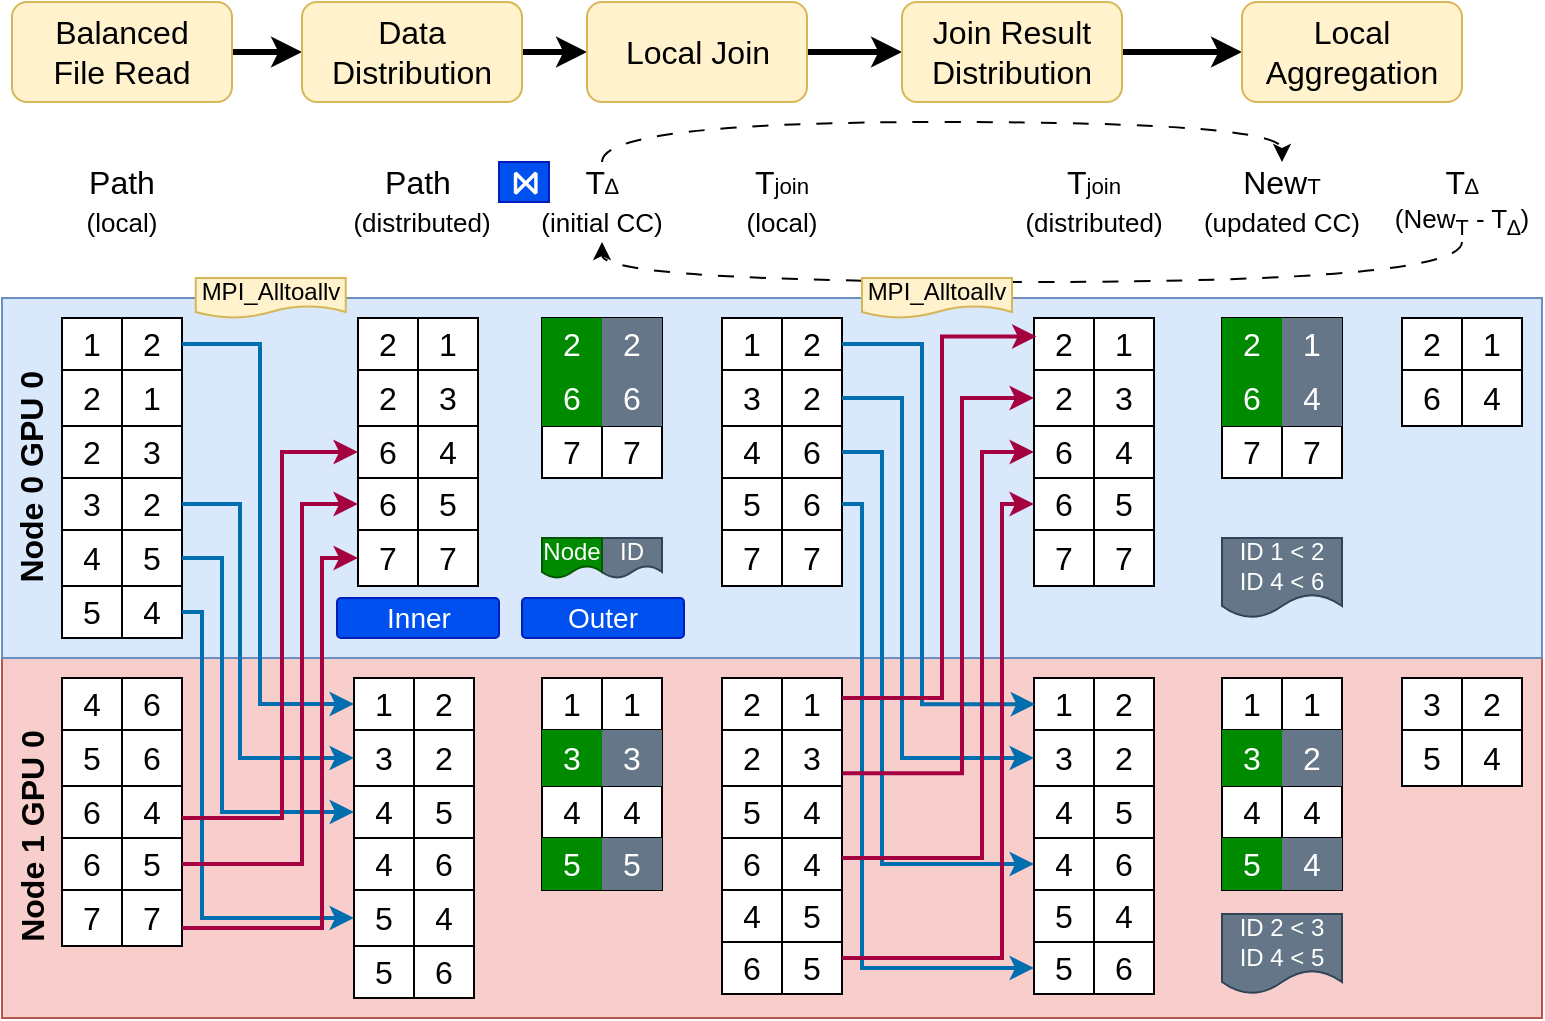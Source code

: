<mxfile version="24.7.8">
  <diagram name="Page-1" id="79ASWJVpfwQT944X2djE">
    <mxGraphModel dx="1195" dy="655" grid="1" gridSize="10" guides="1" tooltips="1" connect="1" arrows="1" fold="1" page="1" pageScale="1" pageWidth="850" pageHeight="1100" math="0" shadow="0">
      <root>
        <mxCell id="0" />
        <mxCell id="1" parent="0" />
        <mxCell id="SnXfCUuTCeVSRkXIkkFU-98" value="" style="rounded=0;whiteSpace=wrap;html=1;fillColor=#f8cecc;strokeColor=#b85450;" vertex="1" parent="1">
          <mxGeometry x="10" y="450" width="770" height="180" as="geometry" />
        </mxCell>
        <mxCell id="SnXfCUuTCeVSRkXIkkFU-90" value="" style="rounded=0;whiteSpace=wrap;html=1;fillColor=#dae8fc;strokeColor=#6c8ebf;" vertex="1" parent="1">
          <mxGeometry x="10" y="270" width="770" height="180" as="geometry" />
        </mxCell>
        <mxCell id="HkPxLdzzHPnUdWTfFzcf-1" value="" style="shape=table;startSize=0;container=1;collapsible=0;childLayout=tableLayout;fontSize=16;" parent="1" vertex="1">
          <mxGeometry x="40" y="280" width="60" height="160" as="geometry" />
        </mxCell>
        <mxCell id="HkPxLdzzHPnUdWTfFzcf-23" style="shape=tableRow;horizontal=0;startSize=0;swimlaneHead=0;swimlaneBody=0;strokeColor=inherit;top=0;left=0;bottom=0;right=0;collapsible=0;dropTarget=0;fillColor=none;points=[[0,0.5],[1,0.5]];portConstraint=eastwest;fontSize=16;" parent="HkPxLdzzHPnUdWTfFzcf-1" vertex="1">
          <mxGeometry width="60" height="26" as="geometry" />
        </mxCell>
        <mxCell id="HkPxLdzzHPnUdWTfFzcf-24" value="1" style="shape=partialRectangle;html=1;whiteSpace=wrap;connectable=0;strokeColor=inherit;overflow=hidden;fillColor=none;top=0;left=0;bottom=0;right=0;pointerEvents=1;fontSize=16;" parent="HkPxLdzzHPnUdWTfFzcf-23" vertex="1">
          <mxGeometry width="30" height="26" as="geometry">
            <mxRectangle width="30" height="26" as="alternateBounds" />
          </mxGeometry>
        </mxCell>
        <mxCell id="HkPxLdzzHPnUdWTfFzcf-25" value="2" style="shape=partialRectangle;html=1;whiteSpace=wrap;connectable=0;strokeColor=inherit;overflow=hidden;fillColor=none;top=0;left=0;bottom=0;right=0;pointerEvents=1;fontSize=16;" parent="HkPxLdzzHPnUdWTfFzcf-23" vertex="1">
          <mxGeometry x="30" width="30" height="26" as="geometry">
            <mxRectangle width="30" height="26" as="alternateBounds" />
          </mxGeometry>
        </mxCell>
        <mxCell id="HkPxLdzzHPnUdWTfFzcf-20" style="shape=tableRow;horizontal=0;startSize=0;swimlaneHead=0;swimlaneBody=0;strokeColor=inherit;top=0;left=0;bottom=0;right=0;collapsible=0;dropTarget=0;fillColor=none;points=[[0,0.5],[1,0.5]];portConstraint=eastwest;fontSize=16;" parent="HkPxLdzzHPnUdWTfFzcf-1" vertex="1">
          <mxGeometry y="26" width="60" height="28" as="geometry" />
        </mxCell>
        <mxCell id="HkPxLdzzHPnUdWTfFzcf-21" value="2" style="shape=partialRectangle;html=1;whiteSpace=wrap;connectable=0;strokeColor=inherit;overflow=hidden;fillColor=none;top=0;left=0;bottom=0;right=0;pointerEvents=1;fontSize=16;" parent="HkPxLdzzHPnUdWTfFzcf-20" vertex="1">
          <mxGeometry width="30" height="28" as="geometry">
            <mxRectangle width="30" height="28" as="alternateBounds" />
          </mxGeometry>
        </mxCell>
        <mxCell id="HkPxLdzzHPnUdWTfFzcf-22" value="1" style="shape=partialRectangle;html=1;whiteSpace=wrap;connectable=0;strokeColor=inherit;overflow=hidden;fillColor=none;top=0;left=0;bottom=0;right=0;pointerEvents=1;fontSize=16;" parent="HkPxLdzzHPnUdWTfFzcf-20" vertex="1">
          <mxGeometry x="30" width="30" height="28" as="geometry">
            <mxRectangle width="30" height="28" as="alternateBounds" />
          </mxGeometry>
        </mxCell>
        <mxCell id="HkPxLdzzHPnUdWTfFzcf-17" style="shape=tableRow;horizontal=0;startSize=0;swimlaneHead=0;swimlaneBody=0;strokeColor=inherit;top=0;left=0;bottom=0;right=0;collapsible=0;dropTarget=0;fillColor=none;points=[[0,0.5],[1,0.5]];portConstraint=eastwest;fontSize=16;" parent="HkPxLdzzHPnUdWTfFzcf-1" vertex="1">
          <mxGeometry y="54" width="60" height="26" as="geometry" />
        </mxCell>
        <mxCell id="HkPxLdzzHPnUdWTfFzcf-18" value="2" style="shape=partialRectangle;html=1;whiteSpace=wrap;connectable=0;strokeColor=inherit;overflow=hidden;fillColor=none;top=0;left=0;bottom=0;right=0;pointerEvents=1;fontSize=16;" parent="HkPxLdzzHPnUdWTfFzcf-17" vertex="1">
          <mxGeometry width="30" height="26" as="geometry">
            <mxRectangle width="30" height="26" as="alternateBounds" />
          </mxGeometry>
        </mxCell>
        <mxCell id="HkPxLdzzHPnUdWTfFzcf-19" value="3" style="shape=partialRectangle;html=1;whiteSpace=wrap;connectable=0;strokeColor=inherit;overflow=hidden;fillColor=none;top=0;left=0;bottom=0;right=0;pointerEvents=1;fontSize=16;" parent="HkPxLdzzHPnUdWTfFzcf-17" vertex="1">
          <mxGeometry x="30" width="30" height="26" as="geometry">
            <mxRectangle width="30" height="26" as="alternateBounds" />
          </mxGeometry>
        </mxCell>
        <mxCell id="HkPxLdzzHPnUdWTfFzcf-2" value="" style="shape=tableRow;horizontal=0;startSize=0;swimlaneHead=0;swimlaneBody=0;strokeColor=inherit;top=0;left=0;bottom=0;right=0;collapsible=0;dropTarget=0;fillColor=none;points=[[0,0.5],[1,0.5]];portConstraint=eastwest;fontSize=16;" parent="HkPxLdzzHPnUdWTfFzcf-1" vertex="1">
          <mxGeometry y="80" width="60" height="26" as="geometry" />
        </mxCell>
        <mxCell id="HkPxLdzzHPnUdWTfFzcf-14" value="3" style="shape=partialRectangle;html=1;whiteSpace=wrap;connectable=0;strokeColor=inherit;overflow=hidden;fillColor=none;top=0;left=0;bottom=0;right=0;pointerEvents=1;fontSize=16;" parent="HkPxLdzzHPnUdWTfFzcf-2" vertex="1">
          <mxGeometry width="30" height="26" as="geometry">
            <mxRectangle width="30" height="26" as="alternateBounds" />
          </mxGeometry>
        </mxCell>
        <mxCell id="HkPxLdzzHPnUdWTfFzcf-3" value="2" style="shape=partialRectangle;html=1;whiteSpace=wrap;connectable=0;strokeColor=inherit;overflow=hidden;fillColor=none;top=0;left=0;bottom=0;right=0;pointerEvents=1;fontSize=16;" parent="HkPxLdzzHPnUdWTfFzcf-2" vertex="1">
          <mxGeometry x="30" width="30" height="26" as="geometry">
            <mxRectangle width="30" height="26" as="alternateBounds" />
          </mxGeometry>
        </mxCell>
        <mxCell id="HkPxLdzzHPnUdWTfFzcf-6" value="" style="shape=tableRow;horizontal=0;startSize=0;swimlaneHead=0;swimlaneBody=0;strokeColor=inherit;top=0;left=0;bottom=0;right=0;collapsible=0;dropTarget=0;fillColor=none;points=[[0,0.5],[1,0.5]];portConstraint=eastwest;fontSize=16;" parent="HkPxLdzzHPnUdWTfFzcf-1" vertex="1">
          <mxGeometry y="106" width="60" height="28" as="geometry" />
        </mxCell>
        <mxCell id="HkPxLdzzHPnUdWTfFzcf-15" value="4" style="shape=partialRectangle;html=1;whiteSpace=wrap;connectable=0;strokeColor=inherit;overflow=hidden;fillColor=none;top=0;left=0;bottom=0;right=0;pointerEvents=1;fontSize=16;" parent="HkPxLdzzHPnUdWTfFzcf-6" vertex="1">
          <mxGeometry width="30" height="28" as="geometry">
            <mxRectangle width="30" height="28" as="alternateBounds" />
          </mxGeometry>
        </mxCell>
        <mxCell id="HkPxLdzzHPnUdWTfFzcf-7" value="5" style="shape=partialRectangle;html=1;whiteSpace=wrap;connectable=0;strokeColor=inherit;overflow=hidden;fillColor=none;top=0;left=0;bottom=0;right=0;pointerEvents=1;fontSize=16;" parent="HkPxLdzzHPnUdWTfFzcf-6" vertex="1">
          <mxGeometry x="30" width="30" height="28" as="geometry">
            <mxRectangle width="30" height="28" as="alternateBounds" />
          </mxGeometry>
        </mxCell>
        <mxCell id="HkPxLdzzHPnUdWTfFzcf-10" value="" style="shape=tableRow;horizontal=0;startSize=0;swimlaneHead=0;swimlaneBody=0;strokeColor=inherit;top=0;left=0;bottom=0;right=0;collapsible=0;dropTarget=0;fillColor=none;points=[[0,0.5],[1,0.5]];portConstraint=eastwest;fontSize=16;" parent="HkPxLdzzHPnUdWTfFzcf-1" vertex="1">
          <mxGeometry y="134" width="60" height="26" as="geometry" />
        </mxCell>
        <mxCell id="HkPxLdzzHPnUdWTfFzcf-16" value="5" style="shape=partialRectangle;html=1;whiteSpace=wrap;connectable=0;strokeColor=inherit;overflow=hidden;fillColor=none;top=0;left=0;bottom=0;right=0;pointerEvents=1;fontSize=16;" parent="HkPxLdzzHPnUdWTfFzcf-10" vertex="1">
          <mxGeometry width="30" height="26" as="geometry">
            <mxRectangle width="30" height="26" as="alternateBounds" />
          </mxGeometry>
        </mxCell>
        <mxCell id="HkPxLdzzHPnUdWTfFzcf-11" value="4" style="shape=partialRectangle;html=1;whiteSpace=wrap;connectable=0;strokeColor=inherit;overflow=hidden;fillColor=none;top=0;left=0;bottom=0;right=0;pointerEvents=1;fontSize=16;" parent="HkPxLdzzHPnUdWTfFzcf-10" vertex="1">
          <mxGeometry x="30" width="30" height="26" as="geometry">
            <mxRectangle width="30" height="26" as="alternateBounds" />
          </mxGeometry>
        </mxCell>
        <mxCell id="HkPxLdzzHPnUdWTfFzcf-26" value="" style="shape=table;startSize=0;container=1;collapsible=0;childLayout=tableLayout;fontSize=16;" parent="1" vertex="1">
          <mxGeometry x="40" y="460" width="60" height="134" as="geometry" />
        </mxCell>
        <mxCell id="HkPxLdzzHPnUdWTfFzcf-27" style="shape=tableRow;horizontal=0;startSize=0;swimlaneHead=0;swimlaneBody=0;strokeColor=inherit;top=0;left=0;bottom=0;right=0;collapsible=0;dropTarget=0;fillColor=none;points=[[0,0.5],[1,0.5]];portConstraint=eastwest;fontSize=16;" parent="HkPxLdzzHPnUdWTfFzcf-26" vertex="1">
          <mxGeometry width="60" height="26" as="geometry" />
        </mxCell>
        <mxCell id="HkPxLdzzHPnUdWTfFzcf-28" value="4" style="shape=partialRectangle;html=1;whiteSpace=wrap;connectable=0;strokeColor=inherit;overflow=hidden;fillColor=none;top=0;left=0;bottom=0;right=0;pointerEvents=1;fontSize=16;" parent="HkPxLdzzHPnUdWTfFzcf-27" vertex="1">
          <mxGeometry width="30" height="26" as="geometry">
            <mxRectangle width="30" height="26" as="alternateBounds" />
          </mxGeometry>
        </mxCell>
        <mxCell id="HkPxLdzzHPnUdWTfFzcf-29" value="6" style="shape=partialRectangle;html=1;whiteSpace=wrap;connectable=0;strokeColor=inherit;overflow=hidden;fillColor=none;top=0;left=0;bottom=0;right=0;pointerEvents=1;fontSize=16;" parent="HkPxLdzzHPnUdWTfFzcf-27" vertex="1">
          <mxGeometry x="30" width="30" height="26" as="geometry">
            <mxRectangle width="30" height="26" as="alternateBounds" />
          </mxGeometry>
        </mxCell>
        <mxCell id="HkPxLdzzHPnUdWTfFzcf-30" style="shape=tableRow;horizontal=0;startSize=0;swimlaneHead=0;swimlaneBody=0;strokeColor=inherit;top=0;left=0;bottom=0;right=0;collapsible=0;dropTarget=0;fillColor=none;points=[[0,0.5],[1,0.5]];portConstraint=eastwest;fontSize=16;" parent="HkPxLdzzHPnUdWTfFzcf-26" vertex="1">
          <mxGeometry y="26" width="60" height="28" as="geometry" />
        </mxCell>
        <mxCell id="HkPxLdzzHPnUdWTfFzcf-31" value="5" style="shape=partialRectangle;html=1;whiteSpace=wrap;connectable=0;strokeColor=inherit;overflow=hidden;fillColor=none;top=0;left=0;bottom=0;right=0;pointerEvents=1;fontSize=16;" parent="HkPxLdzzHPnUdWTfFzcf-30" vertex="1">
          <mxGeometry width="30" height="28" as="geometry">
            <mxRectangle width="30" height="28" as="alternateBounds" />
          </mxGeometry>
        </mxCell>
        <mxCell id="HkPxLdzzHPnUdWTfFzcf-32" value="6" style="shape=partialRectangle;html=1;whiteSpace=wrap;connectable=0;strokeColor=inherit;overflow=hidden;fillColor=none;top=0;left=0;bottom=0;right=0;pointerEvents=1;fontSize=16;" parent="HkPxLdzzHPnUdWTfFzcf-30" vertex="1">
          <mxGeometry x="30" width="30" height="28" as="geometry">
            <mxRectangle width="30" height="28" as="alternateBounds" />
          </mxGeometry>
        </mxCell>
        <mxCell id="HkPxLdzzHPnUdWTfFzcf-33" style="shape=tableRow;horizontal=0;startSize=0;swimlaneHead=0;swimlaneBody=0;strokeColor=inherit;top=0;left=0;bottom=0;right=0;collapsible=0;dropTarget=0;fillColor=none;points=[[0,0.5],[1,0.5]];portConstraint=eastwest;fontSize=16;" parent="HkPxLdzzHPnUdWTfFzcf-26" vertex="1">
          <mxGeometry y="54" width="60" height="26" as="geometry" />
        </mxCell>
        <mxCell id="HkPxLdzzHPnUdWTfFzcf-34" value="6" style="shape=partialRectangle;html=1;whiteSpace=wrap;connectable=0;strokeColor=inherit;overflow=hidden;fillColor=none;top=0;left=0;bottom=0;right=0;pointerEvents=1;fontSize=16;" parent="HkPxLdzzHPnUdWTfFzcf-33" vertex="1">
          <mxGeometry width="30" height="26" as="geometry">
            <mxRectangle width="30" height="26" as="alternateBounds" />
          </mxGeometry>
        </mxCell>
        <mxCell id="HkPxLdzzHPnUdWTfFzcf-35" value="4" style="shape=partialRectangle;html=1;whiteSpace=wrap;connectable=0;strokeColor=inherit;overflow=hidden;fillColor=none;top=0;left=0;bottom=0;right=0;pointerEvents=1;fontSize=16;" parent="HkPxLdzzHPnUdWTfFzcf-33" vertex="1">
          <mxGeometry x="30" width="30" height="26" as="geometry">
            <mxRectangle width="30" height="26" as="alternateBounds" />
          </mxGeometry>
        </mxCell>
        <mxCell id="HkPxLdzzHPnUdWTfFzcf-36" value="" style="shape=tableRow;horizontal=0;startSize=0;swimlaneHead=0;swimlaneBody=0;strokeColor=inherit;top=0;left=0;bottom=0;right=0;collapsible=0;dropTarget=0;fillColor=none;points=[[0,0.5],[1,0.5]];portConstraint=eastwest;fontSize=16;" parent="HkPxLdzzHPnUdWTfFzcf-26" vertex="1">
          <mxGeometry y="80" width="60" height="26" as="geometry" />
        </mxCell>
        <mxCell id="HkPxLdzzHPnUdWTfFzcf-37" value="6" style="shape=partialRectangle;html=1;whiteSpace=wrap;connectable=0;strokeColor=inherit;overflow=hidden;fillColor=none;top=0;left=0;bottom=0;right=0;pointerEvents=1;fontSize=16;" parent="HkPxLdzzHPnUdWTfFzcf-36" vertex="1">
          <mxGeometry width="30" height="26" as="geometry">
            <mxRectangle width="30" height="26" as="alternateBounds" />
          </mxGeometry>
        </mxCell>
        <mxCell id="HkPxLdzzHPnUdWTfFzcf-38" value="5" style="shape=partialRectangle;html=1;whiteSpace=wrap;connectable=0;strokeColor=inherit;overflow=hidden;fillColor=none;top=0;left=0;bottom=0;right=0;pointerEvents=1;fontSize=16;" parent="HkPxLdzzHPnUdWTfFzcf-36" vertex="1">
          <mxGeometry x="30" width="30" height="26" as="geometry">
            <mxRectangle width="30" height="26" as="alternateBounds" />
          </mxGeometry>
        </mxCell>
        <mxCell id="HkPxLdzzHPnUdWTfFzcf-39" value="" style="shape=tableRow;horizontal=0;startSize=0;swimlaneHead=0;swimlaneBody=0;strokeColor=inherit;top=0;left=0;bottom=0;right=0;collapsible=0;dropTarget=0;fillColor=none;points=[[0,0.5],[1,0.5]];portConstraint=eastwest;fontSize=16;" parent="HkPxLdzzHPnUdWTfFzcf-26" vertex="1">
          <mxGeometry y="106" width="60" height="28" as="geometry" />
        </mxCell>
        <mxCell id="HkPxLdzzHPnUdWTfFzcf-40" value="7" style="shape=partialRectangle;html=1;whiteSpace=wrap;connectable=0;strokeColor=inherit;overflow=hidden;fillColor=none;top=0;left=0;bottom=0;right=0;pointerEvents=1;fontSize=16;" parent="HkPxLdzzHPnUdWTfFzcf-39" vertex="1">
          <mxGeometry width="30" height="28" as="geometry">
            <mxRectangle width="30" height="28" as="alternateBounds" />
          </mxGeometry>
        </mxCell>
        <mxCell id="HkPxLdzzHPnUdWTfFzcf-41" value="7" style="shape=partialRectangle;html=1;whiteSpace=wrap;connectable=0;strokeColor=inherit;overflow=hidden;fillColor=none;top=0;left=0;bottom=0;right=0;pointerEvents=1;fontSize=16;" parent="HkPxLdzzHPnUdWTfFzcf-39" vertex="1">
          <mxGeometry x="30" width="30" height="28" as="geometry">
            <mxRectangle width="30" height="28" as="alternateBounds" />
          </mxGeometry>
        </mxCell>
        <mxCell id="HkPxLdzzHPnUdWTfFzcf-45" value="" style="shape=table;startSize=0;container=1;collapsible=0;childLayout=tableLayout;fontSize=16;" parent="1" vertex="1">
          <mxGeometry x="188" y="280" width="60" height="134" as="geometry" />
        </mxCell>
        <mxCell id="HkPxLdzzHPnUdWTfFzcf-46" style="shape=tableRow;horizontal=0;startSize=0;swimlaneHead=0;swimlaneBody=0;strokeColor=inherit;top=0;left=0;bottom=0;right=0;collapsible=0;dropTarget=0;fillColor=none;points=[[0,0.5],[1,0.5]];portConstraint=eastwest;fontSize=16;" parent="HkPxLdzzHPnUdWTfFzcf-45" vertex="1">
          <mxGeometry width="60" height="26" as="geometry" />
        </mxCell>
        <mxCell id="HkPxLdzzHPnUdWTfFzcf-47" value="2" style="shape=partialRectangle;html=1;whiteSpace=wrap;connectable=0;strokeColor=inherit;overflow=hidden;fillColor=none;top=0;left=0;bottom=0;right=0;pointerEvents=1;fontSize=16;" parent="HkPxLdzzHPnUdWTfFzcf-46" vertex="1">
          <mxGeometry width="30" height="26" as="geometry">
            <mxRectangle width="30" height="26" as="alternateBounds" />
          </mxGeometry>
        </mxCell>
        <mxCell id="HkPxLdzzHPnUdWTfFzcf-48" value="1" style="shape=partialRectangle;html=1;whiteSpace=wrap;connectable=0;strokeColor=inherit;overflow=hidden;fillColor=none;top=0;left=0;bottom=0;right=0;pointerEvents=1;fontSize=16;" parent="HkPxLdzzHPnUdWTfFzcf-46" vertex="1">
          <mxGeometry x="30" width="30" height="26" as="geometry">
            <mxRectangle width="30" height="26" as="alternateBounds" />
          </mxGeometry>
        </mxCell>
        <mxCell id="HkPxLdzzHPnUdWTfFzcf-49" style="shape=tableRow;horizontal=0;startSize=0;swimlaneHead=0;swimlaneBody=0;strokeColor=inherit;top=0;left=0;bottom=0;right=0;collapsible=0;dropTarget=0;fillColor=none;points=[[0,0.5],[1,0.5]];portConstraint=eastwest;fontSize=16;" parent="HkPxLdzzHPnUdWTfFzcf-45" vertex="1">
          <mxGeometry y="26" width="60" height="28" as="geometry" />
        </mxCell>
        <mxCell id="HkPxLdzzHPnUdWTfFzcf-50" value="2" style="shape=partialRectangle;html=1;whiteSpace=wrap;connectable=0;strokeColor=inherit;overflow=hidden;fillColor=none;top=0;left=0;bottom=0;right=0;pointerEvents=1;fontSize=16;" parent="HkPxLdzzHPnUdWTfFzcf-49" vertex="1">
          <mxGeometry width="30" height="28" as="geometry">
            <mxRectangle width="30" height="28" as="alternateBounds" />
          </mxGeometry>
        </mxCell>
        <mxCell id="HkPxLdzzHPnUdWTfFzcf-51" value="3" style="shape=partialRectangle;html=1;whiteSpace=wrap;connectable=0;strokeColor=inherit;overflow=hidden;fillColor=none;top=0;left=0;bottom=0;right=0;pointerEvents=1;fontSize=16;" parent="HkPxLdzzHPnUdWTfFzcf-49" vertex="1">
          <mxGeometry x="30" width="30" height="28" as="geometry">
            <mxRectangle width="30" height="28" as="alternateBounds" />
          </mxGeometry>
        </mxCell>
        <mxCell id="HkPxLdzzHPnUdWTfFzcf-52" style="shape=tableRow;horizontal=0;startSize=0;swimlaneHead=0;swimlaneBody=0;strokeColor=inherit;top=0;left=0;bottom=0;right=0;collapsible=0;dropTarget=0;fillColor=none;points=[[0,0.5],[1,0.5]];portConstraint=eastwest;fontSize=16;" parent="HkPxLdzzHPnUdWTfFzcf-45" vertex="1">
          <mxGeometry y="54" width="60" height="26" as="geometry" />
        </mxCell>
        <mxCell id="HkPxLdzzHPnUdWTfFzcf-53" value="6" style="shape=partialRectangle;html=1;whiteSpace=wrap;connectable=0;strokeColor=inherit;overflow=hidden;fillColor=none;top=0;left=0;bottom=0;right=0;pointerEvents=1;fontSize=16;" parent="HkPxLdzzHPnUdWTfFzcf-52" vertex="1">
          <mxGeometry width="30" height="26" as="geometry">
            <mxRectangle width="30" height="26" as="alternateBounds" />
          </mxGeometry>
        </mxCell>
        <mxCell id="HkPxLdzzHPnUdWTfFzcf-54" value="4" style="shape=partialRectangle;html=1;whiteSpace=wrap;connectable=0;strokeColor=inherit;overflow=hidden;fillColor=none;top=0;left=0;bottom=0;right=0;pointerEvents=1;fontSize=16;" parent="HkPxLdzzHPnUdWTfFzcf-52" vertex="1">
          <mxGeometry x="30" width="30" height="26" as="geometry">
            <mxRectangle width="30" height="26" as="alternateBounds" />
          </mxGeometry>
        </mxCell>
        <mxCell id="HkPxLdzzHPnUdWTfFzcf-55" value="" style="shape=tableRow;horizontal=0;startSize=0;swimlaneHead=0;swimlaneBody=0;strokeColor=inherit;top=0;left=0;bottom=0;right=0;collapsible=0;dropTarget=0;fillColor=none;points=[[0,0.5],[1,0.5]];portConstraint=eastwest;fontSize=16;" parent="HkPxLdzzHPnUdWTfFzcf-45" vertex="1">
          <mxGeometry y="80" width="60" height="26" as="geometry" />
        </mxCell>
        <mxCell id="HkPxLdzzHPnUdWTfFzcf-56" value="6" style="shape=partialRectangle;html=1;whiteSpace=wrap;connectable=0;strokeColor=inherit;overflow=hidden;fillColor=none;top=0;left=0;bottom=0;right=0;pointerEvents=1;fontSize=16;" parent="HkPxLdzzHPnUdWTfFzcf-55" vertex="1">
          <mxGeometry width="30" height="26" as="geometry">
            <mxRectangle width="30" height="26" as="alternateBounds" />
          </mxGeometry>
        </mxCell>
        <mxCell id="HkPxLdzzHPnUdWTfFzcf-57" value="5" style="shape=partialRectangle;html=1;whiteSpace=wrap;connectable=0;strokeColor=inherit;overflow=hidden;fillColor=none;top=0;left=0;bottom=0;right=0;pointerEvents=1;fontSize=16;" parent="HkPxLdzzHPnUdWTfFzcf-55" vertex="1">
          <mxGeometry x="30" width="30" height="26" as="geometry">
            <mxRectangle width="30" height="26" as="alternateBounds" />
          </mxGeometry>
        </mxCell>
        <mxCell id="HkPxLdzzHPnUdWTfFzcf-58" value="" style="shape=tableRow;horizontal=0;startSize=0;swimlaneHead=0;swimlaneBody=0;strokeColor=inherit;top=0;left=0;bottom=0;right=0;collapsible=0;dropTarget=0;fillColor=none;points=[[0,0.5],[1,0.5]];portConstraint=eastwest;fontSize=16;" parent="HkPxLdzzHPnUdWTfFzcf-45" vertex="1">
          <mxGeometry y="106" width="60" height="28" as="geometry" />
        </mxCell>
        <mxCell id="HkPxLdzzHPnUdWTfFzcf-59" value="7" style="shape=partialRectangle;html=1;whiteSpace=wrap;connectable=0;strokeColor=inherit;overflow=hidden;fillColor=none;top=0;left=0;bottom=0;right=0;pointerEvents=1;fontSize=16;" parent="HkPxLdzzHPnUdWTfFzcf-58" vertex="1">
          <mxGeometry width="30" height="28" as="geometry">
            <mxRectangle width="30" height="28" as="alternateBounds" />
          </mxGeometry>
        </mxCell>
        <mxCell id="HkPxLdzzHPnUdWTfFzcf-60" value="7" style="shape=partialRectangle;html=1;whiteSpace=wrap;connectable=0;strokeColor=inherit;overflow=hidden;fillColor=none;top=0;left=0;bottom=0;right=0;pointerEvents=1;fontSize=16;" parent="HkPxLdzzHPnUdWTfFzcf-58" vertex="1">
          <mxGeometry x="30" width="30" height="28" as="geometry">
            <mxRectangle width="30" height="28" as="alternateBounds" />
          </mxGeometry>
        </mxCell>
        <mxCell id="HkPxLdzzHPnUdWTfFzcf-61" value="" style="shape=table;startSize=0;container=1;collapsible=0;childLayout=tableLayout;fontSize=16;" parent="1" vertex="1">
          <mxGeometry x="186" y="460" width="60" height="160" as="geometry" />
        </mxCell>
        <mxCell id="HkPxLdzzHPnUdWTfFzcf-62" style="shape=tableRow;horizontal=0;startSize=0;swimlaneHead=0;swimlaneBody=0;strokeColor=inherit;top=0;left=0;bottom=0;right=0;collapsible=0;dropTarget=0;fillColor=none;points=[[0,0.5],[1,0.5]];portConstraint=eastwest;fontSize=16;" parent="HkPxLdzzHPnUdWTfFzcf-61" vertex="1">
          <mxGeometry width="60" height="26" as="geometry" />
        </mxCell>
        <mxCell id="HkPxLdzzHPnUdWTfFzcf-63" value="1" style="shape=partialRectangle;html=1;whiteSpace=wrap;connectable=0;strokeColor=inherit;overflow=hidden;fillColor=none;top=0;left=0;bottom=0;right=0;pointerEvents=1;fontSize=16;" parent="HkPxLdzzHPnUdWTfFzcf-62" vertex="1">
          <mxGeometry width="30" height="26" as="geometry">
            <mxRectangle width="30" height="26" as="alternateBounds" />
          </mxGeometry>
        </mxCell>
        <mxCell id="HkPxLdzzHPnUdWTfFzcf-64" value="2" style="shape=partialRectangle;html=1;whiteSpace=wrap;connectable=0;strokeColor=inherit;overflow=hidden;fillColor=none;top=0;left=0;bottom=0;right=0;pointerEvents=1;fontSize=16;" parent="HkPxLdzzHPnUdWTfFzcf-62" vertex="1">
          <mxGeometry x="30" width="30" height="26" as="geometry">
            <mxRectangle width="30" height="26" as="alternateBounds" />
          </mxGeometry>
        </mxCell>
        <mxCell id="HkPxLdzzHPnUdWTfFzcf-65" style="shape=tableRow;horizontal=0;startSize=0;swimlaneHead=0;swimlaneBody=0;strokeColor=inherit;top=0;left=0;bottom=0;right=0;collapsible=0;dropTarget=0;fillColor=none;points=[[0,0.5],[1,0.5]];portConstraint=eastwest;fontSize=16;" parent="HkPxLdzzHPnUdWTfFzcf-61" vertex="1">
          <mxGeometry y="26" width="60" height="28" as="geometry" />
        </mxCell>
        <mxCell id="HkPxLdzzHPnUdWTfFzcf-66" value="3" style="shape=partialRectangle;html=1;whiteSpace=wrap;connectable=0;strokeColor=inherit;overflow=hidden;fillColor=none;top=0;left=0;bottom=0;right=0;pointerEvents=1;fontSize=16;" parent="HkPxLdzzHPnUdWTfFzcf-65" vertex="1">
          <mxGeometry width="30" height="28" as="geometry">
            <mxRectangle width="30" height="28" as="alternateBounds" />
          </mxGeometry>
        </mxCell>
        <mxCell id="HkPxLdzzHPnUdWTfFzcf-67" value="2" style="shape=partialRectangle;html=1;whiteSpace=wrap;connectable=0;strokeColor=inherit;overflow=hidden;fillColor=none;top=0;left=0;bottom=0;right=0;pointerEvents=1;fontSize=16;" parent="HkPxLdzzHPnUdWTfFzcf-65" vertex="1">
          <mxGeometry x="30" width="30" height="28" as="geometry">
            <mxRectangle width="30" height="28" as="alternateBounds" />
          </mxGeometry>
        </mxCell>
        <mxCell id="HkPxLdzzHPnUdWTfFzcf-68" style="shape=tableRow;horizontal=0;startSize=0;swimlaneHead=0;swimlaneBody=0;strokeColor=inherit;top=0;left=0;bottom=0;right=0;collapsible=0;dropTarget=0;fillColor=none;points=[[0,0.5],[1,0.5]];portConstraint=eastwest;fontSize=16;" parent="HkPxLdzzHPnUdWTfFzcf-61" vertex="1">
          <mxGeometry y="54" width="60" height="26" as="geometry" />
        </mxCell>
        <mxCell id="HkPxLdzzHPnUdWTfFzcf-69" value="4" style="shape=partialRectangle;html=1;whiteSpace=wrap;connectable=0;strokeColor=inherit;overflow=hidden;fillColor=none;top=0;left=0;bottom=0;right=0;pointerEvents=1;fontSize=16;" parent="HkPxLdzzHPnUdWTfFzcf-68" vertex="1">
          <mxGeometry width="30" height="26" as="geometry">
            <mxRectangle width="30" height="26" as="alternateBounds" />
          </mxGeometry>
        </mxCell>
        <mxCell id="HkPxLdzzHPnUdWTfFzcf-70" value="5" style="shape=partialRectangle;html=1;whiteSpace=wrap;connectable=0;strokeColor=inherit;overflow=hidden;fillColor=none;top=0;left=0;bottom=0;right=0;pointerEvents=1;fontSize=16;" parent="HkPxLdzzHPnUdWTfFzcf-68" vertex="1">
          <mxGeometry x="30" width="30" height="26" as="geometry">
            <mxRectangle width="30" height="26" as="alternateBounds" />
          </mxGeometry>
        </mxCell>
        <mxCell id="HkPxLdzzHPnUdWTfFzcf-71" value="" style="shape=tableRow;horizontal=0;startSize=0;swimlaneHead=0;swimlaneBody=0;strokeColor=inherit;top=0;left=0;bottom=0;right=0;collapsible=0;dropTarget=0;fillColor=none;points=[[0,0.5],[1,0.5]];portConstraint=eastwest;fontSize=16;" parent="HkPxLdzzHPnUdWTfFzcf-61" vertex="1">
          <mxGeometry y="80" width="60" height="26" as="geometry" />
        </mxCell>
        <mxCell id="HkPxLdzzHPnUdWTfFzcf-72" value="4" style="shape=partialRectangle;html=1;whiteSpace=wrap;connectable=0;strokeColor=inherit;overflow=hidden;fillColor=none;top=0;left=0;bottom=0;right=0;pointerEvents=1;fontSize=16;" parent="HkPxLdzzHPnUdWTfFzcf-71" vertex="1">
          <mxGeometry width="30" height="26" as="geometry">
            <mxRectangle width="30" height="26" as="alternateBounds" />
          </mxGeometry>
        </mxCell>
        <mxCell id="HkPxLdzzHPnUdWTfFzcf-73" value="6" style="shape=partialRectangle;html=1;whiteSpace=wrap;connectable=0;strokeColor=inherit;overflow=hidden;fillColor=none;top=0;left=0;bottom=0;right=0;pointerEvents=1;fontSize=16;" parent="HkPxLdzzHPnUdWTfFzcf-71" vertex="1">
          <mxGeometry x="30" width="30" height="26" as="geometry">
            <mxRectangle width="30" height="26" as="alternateBounds" />
          </mxGeometry>
        </mxCell>
        <mxCell id="HkPxLdzzHPnUdWTfFzcf-74" value="" style="shape=tableRow;horizontal=0;startSize=0;swimlaneHead=0;swimlaneBody=0;strokeColor=inherit;top=0;left=0;bottom=0;right=0;collapsible=0;dropTarget=0;fillColor=none;points=[[0,0.5],[1,0.5]];portConstraint=eastwest;fontSize=16;" parent="HkPxLdzzHPnUdWTfFzcf-61" vertex="1">
          <mxGeometry y="106" width="60" height="28" as="geometry" />
        </mxCell>
        <mxCell id="HkPxLdzzHPnUdWTfFzcf-75" value="5" style="shape=partialRectangle;html=1;whiteSpace=wrap;connectable=0;strokeColor=inherit;overflow=hidden;fillColor=none;top=0;left=0;bottom=0;right=0;pointerEvents=1;fontSize=16;" parent="HkPxLdzzHPnUdWTfFzcf-74" vertex="1">
          <mxGeometry width="30" height="28" as="geometry">
            <mxRectangle width="30" height="28" as="alternateBounds" />
          </mxGeometry>
        </mxCell>
        <mxCell id="HkPxLdzzHPnUdWTfFzcf-76" value="4" style="shape=partialRectangle;html=1;whiteSpace=wrap;connectable=0;strokeColor=inherit;overflow=hidden;fillColor=none;top=0;left=0;bottom=0;right=0;pointerEvents=1;fontSize=16;" parent="HkPxLdzzHPnUdWTfFzcf-74" vertex="1">
          <mxGeometry x="30" width="30" height="28" as="geometry">
            <mxRectangle width="30" height="28" as="alternateBounds" />
          </mxGeometry>
        </mxCell>
        <mxCell id="HkPxLdzzHPnUdWTfFzcf-77" value="" style="shape=tableRow;horizontal=0;startSize=0;swimlaneHead=0;swimlaneBody=0;strokeColor=inherit;top=0;left=0;bottom=0;right=0;collapsible=0;dropTarget=0;fillColor=none;points=[[0,0.5],[1,0.5]];portConstraint=eastwest;fontSize=16;" parent="HkPxLdzzHPnUdWTfFzcf-61" vertex="1">
          <mxGeometry y="134" width="60" height="26" as="geometry" />
        </mxCell>
        <mxCell id="HkPxLdzzHPnUdWTfFzcf-78" value="5" style="shape=partialRectangle;html=1;whiteSpace=wrap;connectable=0;strokeColor=inherit;overflow=hidden;fillColor=none;top=0;left=0;bottom=0;right=0;pointerEvents=1;fontSize=16;" parent="HkPxLdzzHPnUdWTfFzcf-77" vertex="1">
          <mxGeometry width="30" height="26" as="geometry">
            <mxRectangle width="30" height="26" as="alternateBounds" />
          </mxGeometry>
        </mxCell>
        <mxCell id="HkPxLdzzHPnUdWTfFzcf-79" value="6" style="shape=partialRectangle;html=1;whiteSpace=wrap;connectable=0;strokeColor=inherit;overflow=hidden;fillColor=none;top=0;left=0;bottom=0;right=0;pointerEvents=1;fontSize=16;" parent="HkPxLdzzHPnUdWTfFzcf-77" vertex="1">
          <mxGeometry x="30" width="30" height="26" as="geometry">
            <mxRectangle width="30" height="26" as="alternateBounds" />
          </mxGeometry>
        </mxCell>
        <mxCell id="HkPxLdzzHPnUdWTfFzcf-80" style="edgeStyle=orthogonalEdgeStyle;rounded=0;orthogonalLoop=1;jettySize=auto;html=1;exitX=1;exitY=0.5;exitDx=0;exitDy=0;fillColor=#1ba1e2;strokeColor=#006EAF;strokeWidth=2;" parent="1" source="HkPxLdzzHPnUdWTfFzcf-23" target="HkPxLdzzHPnUdWTfFzcf-62" edge="1">
          <mxGeometry relative="1" as="geometry">
            <mxPoint x="119" y="293" as="sourcePoint" />
            <Array as="points">
              <mxPoint x="139" y="293" />
              <mxPoint x="139" y="473" />
            </Array>
          </mxGeometry>
        </mxCell>
        <mxCell id="HkPxLdzzHPnUdWTfFzcf-81" style="edgeStyle=orthogonalEdgeStyle;rounded=0;orthogonalLoop=1;jettySize=auto;html=1;exitX=1;exitY=0.5;exitDx=0;exitDy=0;fillColor=#1ba1e2;strokeColor=#006EAF;strokeWidth=2;entryX=0;entryY=0.5;entryDx=0;entryDy=0;" parent="1" source="HkPxLdzzHPnUdWTfFzcf-2" target="HkPxLdzzHPnUdWTfFzcf-65" edge="1">
          <mxGeometry relative="1" as="geometry">
            <mxPoint x="119" y="373" as="sourcePoint" />
            <mxPoint x="168" y="483" as="targetPoint" />
            <Array as="points">
              <mxPoint x="129" y="373" />
              <mxPoint x="129" y="500" />
            </Array>
          </mxGeometry>
        </mxCell>
        <mxCell id="HkPxLdzzHPnUdWTfFzcf-82" style="edgeStyle=orthogonalEdgeStyle;rounded=0;orthogonalLoop=1;jettySize=auto;html=1;exitX=1;exitY=0.5;exitDx=0;exitDy=0;fillColor=#1ba1e2;strokeColor=#006EAF;strokeWidth=2;entryX=0;entryY=0.5;entryDx=0;entryDy=0;" parent="1" source="HkPxLdzzHPnUdWTfFzcf-6" target="HkPxLdzzHPnUdWTfFzcf-68" edge="1">
          <mxGeometry relative="1" as="geometry">
            <mxPoint x="119" y="400.0" as="sourcePoint" />
            <mxPoint x="168" y="510" as="targetPoint" />
            <Array as="points">
              <mxPoint x="120" y="400" />
              <mxPoint x="120" y="527" />
            </Array>
          </mxGeometry>
        </mxCell>
        <mxCell id="HkPxLdzzHPnUdWTfFzcf-83" style="edgeStyle=orthogonalEdgeStyle;rounded=0;orthogonalLoop=1;jettySize=auto;html=1;exitX=1;exitY=0.5;exitDx=0;exitDy=0;fillColor=#1ba1e2;strokeColor=#006EAF;strokeWidth=2;entryX=0;entryY=0.5;entryDx=0;entryDy=0;" parent="1" source="HkPxLdzzHPnUdWTfFzcf-10" target="HkPxLdzzHPnUdWTfFzcf-74" edge="1">
          <mxGeometry relative="1" as="geometry">
            <mxPoint x="110" y="410" as="sourcePoint" />
            <mxPoint x="168" y="537" as="targetPoint" />
            <Array as="points">
              <mxPoint x="110" y="427" />
              <mxPoint x="110" y="580" />
            </Array>
          </mxGeometry>
        </mxCell>
        <mxCell id="HkPxLdzzHPnUdWTfFzcf-84" style="edgeStyle=orthogonalEdgeStyle;rounded=0;orthogonalLoop=1;jettySize=auto;html=1;fillColor=#d80073;strokeColor=#A50040;strokeWidth=2;entryX=0;entryY=0.5;entryDx=0;entryDy=0;" parent="1" target="HkPxLdzzHPnUdWTfFzcf-52" edge="1">
          <mxGeometry relative="1" as="geometry">
            <mxPoint x="100" y="530" as="sourcePoint" />
            <mxPoint x="483" y="520" as="targetPoint" />
            <Array as="points">
              <mxPoint x="100" y="530" />
              <mxPoint x="150" y="530" />
              <mxPoint x="150" y="347" />
            </Array>
          </mxGeometry>
        </mxCell>
        <mxCell id="HkPxLdzzHPnUdWTfFzcf-85" style="edgeStyle=orthogonalEdgeStyle;rounded=0;orthogonalLoop=1;jettySize=auto;html=1;fillColor=#d80073;strokeColor=#A50040;strokeWidth=2;entryX=0;entryY=0.5;entryDx=0;entryDy=0;exitX=1;exitY=0.5;exitDx=0;exitDy=0;" parent="1" source="HkPxLdzzHPnUdWTfFzcf-36" target="HkPxLdzzHPnUdWTfFzcf-55" edge="1">
          <mxGeometry relative="1" as="geometry">
            <mxPoint x="110" y="540" as="sourcePoint" />
            <mxPoint x="198" y="357" as="targetPoint" />
            <Array as="points">
              <mxPoint x="160" y="553" />
              <mxPoint x="160" y="373" />
            </Array>
          </mxGeometry>
        </mxCell>
        <mxCell id="HkPxLdzzHPnUdWTfFzcf-86" style="edgeStyle=orthogonalEdgeStyle;rounded=0;orthogonalLoop=1;jettySize=auto;html=1;fillColor=#d80073;strokeColor=#A50040;strokeWidth=2;entryX=0;entryY=0.5;entryDx=0;entryDy=0;" parent="1" target="HkPxLdzzHPnUdWTfFzcf-58" edge="1">
          <mxGeometry relative="1" as="geometry">
            <mxPoint x="100" y="585" as="sourcePoint" />
            <mxPoint x="180" y="400" as="targetPoint" />
            <Array as="points">
              <mxPoint x="170" y="585" />
              <mxPoint x="170" y="400" />
            </Array>
          </mxGeometry>
        </mxCell>
        <mxCell id="HkPxLdzzHPnUdWTfFzcf-87" value="" style="shape=table;startSize=0;container=1;collapsible=0;childLayout=tableLayout;fontSize=16;" parent="1" vertex="1">
          <mxGeometry x="280" y="280" width="60" height="80" as="geometry" />
        </mxCell>
        <mxCell id="HkPxLdzzHPnUdWTfFzcf-88" style="shape=tableRow;horizontal=0;startSize=0;swimlaneHead=0;swimlaneBody=0;strokeColor=inherit;top=0;left=0;bottom=0;right=0;collapsible=0;dropTarget=0;fillColor=none;points=[[0,0.5],[1,0.5]];portConstraint=eastwest;fontSize=16;" parent="HkPxLdzzHPnUdWTfFzcf-87" vertex="1">
          <mxGeometry width="60" height="26" as="geometry" />
        </mxCell>
        <mxCell id="HkPxLdzzHPnUdWTfFzcf-89" value="2" style="shape=partialRectangle;html=1;whiteSpace=wrap;connectable=0;strokeColor=#005700;overflow=hidden;fillColor=#008a00;top=0;left=0;bottom=0;right=0;pointerEvents=1;fontSize=16;labelBorderColor=none;labelBackgroundColor=none;fontStyle=0;fontColor=#ffffff;" parent="HkPxLdzzHPnUdWTfFzcf-88" vertex="1">
          <mxGeometry width="30" height="26" as="geometry">
            <mxRectangle width="30" height="26" as="alternateBounds" />
          </mxGeometry>
        </mxCell>
        <mxCell id="HkPxLdzzHPnUdWTfFzcf-90" value="2" style="shape=partialRectangle;html=1;whiteSpace=wrap;connectable=0;strokeColor=#314354;overflow=hidden;fillColor=#647687;top=0;left=0;bottom=0;right=0;pointerEvents=1;fontSize=16;labelBorderColor=none;labelBackgroundColor=none;fontStyle=0;fontColor=#ffffff;" parent="HkPxLdzzHPnUdWTfFzcf-88" vertex="1">
          <mxGeometry x="30" width="30" height="26" as="geometry">
            <mxRectangle width="30" height="26" as="alternateBounds" />
          </mxGeometry>
        </mxCell>
        <mxCell id="HkPxLdzzHPnUdWTfFzcf-91" style="shape=tableRow;horizontal=0;startSize=0;swimlaneHead=0;swimlaneBody=0;strokeColor=inherit;top=0;left=0;bottom=0;right=0;collapsible=0;dropTarget=0;fillColor=none;points=[[0,0.5],[1,0.5]];portConstraint=eastwest;fontSize=16;" parent="HkPxLdzzHPnUdWTfFzcf-87" vertex="1">
          <mxGeometry y="26" width="60" height="28" as="geometry" />
        </mxCell>
        <mxCell id="HkPxLdzzHPnUdWTfFzcf-92" value="6" style="shape=partialRectangle;html=1;whiteSpace=wrap;connectable=0;strokeColor=#005700;overflow=hidden;fillColor=#008a00;top=0;left=0;bottom=0;right=0;pointerEvents=1;fontSize=16;fontColor=#ffffff;" parent="HkPxLdzzHPnUdWTfFzcf-91" vertex="1">
          <mxGeometry width="30" height="28" as="geometry">
            <mxRectangle width="30" height="28" as="alternateBounds" />
          </mxGeometry>
        </mxCell>
        <mxCell id="HkPxLdzzHPnUdWTfFzcf-93" value="6" style="shape=partialRectangle;html=1;whiteSpace=wrap;connectable=0;strokeColor=#314354;overflow=hidden;fillColor=#647687;top=0;left=0;bottom=0;right=0;pointerEvents=1;fontSize=16;fontColor=#ffffff;" parent="HkPxLdzzHPnUdWTfFzcf-91" vertex="1">
          <mxGeometry x="30" width="30" height="28" as="geometry">
            <mxRectangle width="30" height="28" as="alternateBounds" />
          </mxGeometry>
        </mxCell>
        <mxCell id="HkPxLdzzHPnUdWTfFzcf-94" style="shape=tableRow;horizontal=0;startSize=0;swimlaneHead=0;swimlaneBody=0;strokeColor=inherit;top=0;left=0;bottom=0;right=0;collapsible=0;dropTarget=0;fillColor=none;points=[[0,0.5],[1,0.5]];portConstraint=eastwest;fontSize=16;" parent="HkPxLdzzHPnUdWTfFzcf-87" vertex="1">
          <mxGeometry y="54" width="60" height="26" as="geometry" />
        </mxCell>
        <mxCell id="HkPxLdzzHPnUdWTfFzcf-95" value="7" style="shape=partialRectangle;html=1;whiteSpace=wrap;connectable=0;strokeColor=inherit;overflow=hidden;fillColor=none;top=0;left=0;bottom=0;right=0;pointerEvents=1;fontSize=16;" parent="HkPxLdzzHPnUdWTfFzcf-94" vertex="1">
          <mxGeometry width="30" height="26" as="geometry">
            <mxRectangle width="30" height="26" as="alternateBounds" />
          </mxGeometry>
        </mxCell>
        <mxCell id="HkPxLdzzHPnUdWTfFzcf-96" value="7" style="shape=partialRectangle;html=1;whiteSpace=wrap;connectable=0;strokeColor=inherit;overflow=hidden;fillColor=none;top=0;left=0;bottom=0;right=0;pointerEvents=1;fontSize=16;" parent="HkPxLdzzHPnUdWTfFzcf-94" vertex="1">
          <mxGeometry x="30" width="30" height="26" as="geometry">
            <mxRectangle width="30" height="26" as="alternateBounds" />
          </mxGeometry>
        </mxCell>
        <mxCell id="HkPxLdzzHPnUdWTfFzcf-103" value="" style="shape=table;startSize=0;container=1;collapsible=0;childLayout=tableLayout;fontSize=16;" parent="1" vertex="1">
          <mxGeometry x="280" y="460" width="60" height="106" as="geometry" />
        </mxCell>
        <mxCell id="HkPxLdzzHPnUdWTfFzcf-104" style="shape=tableRow;horizontal=0;startSize=0;swimlaneHead=0;swimlaneBody=0;strokeColor=inherit;top=0;left=0;bottom=0;right=0;collapsible=0;dropTarget=0;fillColor=none;points=[[0,0.5],[1,0.5]];portConstraint=eastwest;fontSize=16;" parent="HkPxLdzzHPnUdWTfFzcf-103" vertex="1">
          <mxGeometry width="60" height="26" as="geometry" />
        </mxCell>
        <mxCell id="HkPxLdzzHPnUdWTfFzcf-105" value="1" style="shape=partialRectangle;html=1;whiteSpace=wrap;connectable=0;strokeColor=inherit;overflow=hidden;fillColor=none;top=0;left=0;bottom=0;right=0;pointerEvents=1;fontSize=16;" parent="HkPxLdzzHPnUdWTfFzcf-104" vertex="1">
          <mxGeometry width="30" height="26" as="geometry">
            <mxRectangle width="30" height="26" as="alternateBounds" />
          </mxGeometry>
        </mxCell>
        <mxCell id="HkPxLdzzHPnUdWTfFzcf-106" value="1" style="shape=partialRectangle;html=1;whiteSpace=wrap;connectable=0;strokeColor=inherit;overflow=hidden;fillColor=none;top=0;left=0;bottom=0;right=0;pointerEvents=1;fontSize=16;" parent="HkPxLdzzHPnUdWTfFzcf-104" vertex="1">
          <mxGeometry x="30" width="30" height="26" as="geometry">
            <mxRectangle width="30" height="26" as="alternateBounds" />
          </mxGeometry>
        </mxCell>
        <mxCell id="HkPxLdzzHPnUdWTfFzcf-107" style="shape=tableRow;horizontal=0;startSize=0;swimlaneHead=0;swimlaneBody=0;strokeColor=inherit;top=0;left=0;bottom=0;right=0;collapsible=0;dropTarget=0;fillColor=none;points=[[0,0.5],[1,0.5]];portConstraint=eastwest;fontSize=16;" parent="HkPxLdzzHPnUdWTfFzcf-103" vertex="1">
          <mxGeometry y="26" width="60" height="28" as="geometry" />
        </mxCell>
        <mxCell id="HkPxLdzzHPnUdWTfFzcf-108" value="3" style="shape=partialRectangle;html=1;whiteSpace=wrap;connectable=0;strokeColor=#005700;overflow=hidden;fillColor=#008a00;top=0;left=0;bottom=0;right=0;pointerEvents=1;fontSize=16;fontColor=#ffffff;" parent="HkPxLdzzHPnUdWTfFzcf-107" vertex="1">
          <mxGeometry width="30" height="28" as="geometry">
            <mxRectangle width="30" height="28" as="alternateBounds" />
          </mxGeometry>
        </mxCell>
        <mxCell id="HkPxLdzzHPnUdWTfFzcf-109" value="3" style="shape=partialRectangle;html=1;whiteSpace=wrap;connectable=0;strokeColor=#314354;overflow=hidden;fillColor=#647687;top=0;left=0;bottom=0;right=0;pointerEvents=1;fontSize=16;fontColor=#ffffff;" parent="HkPxLdzzHPnUdWTfFzcf-107" vertex="1">
          <mxGeometry x="30" width="30" height="28" as="geometry">
            <mxRectangle width="30" height="28" as="alternateBounds" />
          </mxGeometry>
        </mxCell>
        <mxCell id="HkPxLdzzHPnUdWTfFzcf-110" style="shape=tableRow;horizontal=0;startSize=0;swimlaneHead=0;swimlaneBody=0;strokeColor=inherit;top=0;left=0;bottom=0;right=0;collapsible=0;dropTarget=0;fillColor=none;points=[[0,0.5],[1,0.5]];portConstraint=eastwest;fontSize=16;" parent="HkPxLdzzHPnUdWTfFzcf-103" vertex="1">
          <mxGeometry y="54" width="60" height="26" as="geometry" />
        </mxCell>
        <mxCell id="HkPxLdzzHPnUdWTfFzcf-111" value="4" style="shape=partialRectangle;html=1;whiteSpace=wrap;connectable=0;strokeColor=inherit;overflow=hidden;fillColor=none;top=0;left=0;bottom=0;right=0;pointerEvents=1;fontSize=16;" parent="HkPxLdzzHPnUdWTfFzcf-110" vertex="1">
          <mxGeometry width="30" height="26" as="geometry">
            <mxRectangle width="30" height="26" as="alternateBounds" />
          </mxGeometry>
        </mxCell>
        <mxCell id="HkPxLdzzHPnUdWTfFzcf-112" value="4" style="shape=partialRectangle;html=1;whiteSpace=wrap;connectable=0;strokeColor=inherit;overflow=hidden;fillColor=none;top=0;left=0;bottom=0;right=0;pointerEvents=1;fontSize=16;" parent="HkPxLdzzHPnUdWTfFzcf-110" vertex="1">
          <mxGeometry x="30" width="30" height="26" as="geometry">
            <mxRectangle width="30" height="26" as="alternateBounds" />
          </mxGeometry>
        </mxCell>
        <mxCell id="HkPxLdzzHPnUdWTfFzcf-113" style="shape=tableRow;horizontal=0;startSize=0;swimlaneHead=0;swimlaneBody=0;strokeColor=inherit;top=0;left=0;bottom=0;right=0;collapsible=0;dropTarget=0;fillColor=none;points=[[0,0.5],[1,0.5]];portConstraint=eastwest;fontSize=16;" parent="HkPxLdzzHPnUdWTfFzcf-103" vertex="1">
          <mxGeometry y="80" width="60" height="26" as="geometry" />
        </mxCell>
        <mxCell id="HkPxLdzzHPnUdWTfFzcf-114" value="5" style="shape=partialRectangle;html=1;whiteSpace=wrap;connectable=0;strokeColor=#005700;overflow=hidden;fillColor=#008a00;top=0;left=0;bottom=0;right=0;pointerEvents=1;fontSize=16;fontColor=#ffffff;" parent="HkPxLdzzHPnUdWTfFzcf-113" vertex="1">
          <mxGeometry width="30" height="26" as="geometry">
            <mxRectangle width="30" height="26" as="alternateBounds" />
          </mxGeometry>
        </mxCell>
        <mxCell id="HkPxLdzzHPnUdWTfFzcf-115" value="5" style="shape=partialRectangle;html=1;whiteSpace=wrap;connectable=0;strokeColor=#314354;overflow=hidden;fillColor=#647687;top=0;left=0;bottom=0;right=0;pointerEvents=1;fontSize=16;fontColor=#ffffff;" parent="HkPxLdzzHPnUdWTfFzcf-113" vertex="1">
          <mxGeometry x="30" width="30" height="26" as="geometry">
            <mxRectangle width="30" height="26" as="alternateBounds" />
          </mxGeometry>
        </mxCell>
        <mxCell id="HkPxLdzzHPnUdWTfFzcf-116" value="" style="shape=table;startSize=0;container=1;collapsible=0;childLayout=tableLayout;fontSize=16;" parent="1" vertex="1">
          <mxGeometry x="370" y="280" width="60" height="134" as="geometry" />
        </mxCell>
        <mxCell id="HkPxLdzzHPnUdWTfFzcf-117" style="shape=tableRow;horizontal=0;startSize=0;swimlaneHead=0;swimlaneBody=0;strokeColor=inherit;top=0;left=0;bottom=0;right=0;collapsible=0;dropTarget=0;fillColor=none;points=[[0,0.5],[1,0.5]];portConstraint=eastwest;fontSize=16;" parent="HkPxLdzzHPnUdWTfFzcf-116" vertex="1">
          <mxGeometry width="60" height="26" as="geometry" />
        </mxCell>
        <mxCell id="HkPxLdzzHPnUdWTfFzcf-118" value="1" style="shape=partialRectangle;html=1;whiteSpace=wrap;connectable=0;strokeColor=inherit;overflow=hidden;fillColor=none;top=0;left=0;bottom=0;right=0;pointerEvents=1;fontSize=16;" parent="HkPxLdzzHPnUdWTfFzcf-117" vertex="1">
          <mxGeometry width="30" height="26" as="geometry">
            <mxRectangle width="30" height="26" as="alternateBounds" />
          </mxGeometry>
        </mxCell>
        <mxCell id="HkPxLdzzHPnUdWTfFzcf-119" value="2" style="shape=partialRectangle;html=1;whiteSpace=wrap;connectable=0;strokeColor=inherit;overflow=hidden;fillColor=none;top=0;left=0;bottom=0;right=0;pointerEvents=1;fontSize=16;" parent="HkPxLdzzHPnUdWTfFzcf-117" vertex="1">
          <mxGeometry x="30" width="30" height="26" as="geometry">
            <mxRectangle width="30" height="26" as="alternateBounds" />
          </mxGeometry>
        </mxCell>
        <mxCell id="HkPxLdzzHPnUdWTfFzcf-120" style="shape=tableRow;horizontal=0;startSize=0;swimlaneHead=0;swimlaneBody=0;strokeColor=inherit;top=0;left=0;bottom=0;right=0;collapsible=0;dropTarget=0;fillColor=none;points=[[0,0.5],[1,0.5]];portConstraint=eastwest;fontSize=16;" parent="HkPxLdzzHPnUdWTfFzcf-116" vertex="1">
          <mxGeometry y="26" width="60" height="28" as="geometry" />
        </mxCell>
        <mxCell id="HkPxLdzzHPnUdWTfFzcf-121" value="3" style="shape=partialRectangle;html=1;whiteSpace=wrap;connectable=0;strokeColor=inherit;overflow=hidden;fillColor=none;top=0;left=0;bottom=0;right=0;pointerEvents=1;fontSize=16;" parent="HkPxLdzzHPnUdWTfFzcf-120" vertex="1">
          <mxGeometry width="30" height="28" as="geometry">
            <mxRectangle width="30" height="28" as="alternateBounds" />
          </mxGeometry>
        </mxCell>
        <mxCell id="HkPxLdzzHPnUdWTfFzcf-122" value="2" style="shape=partialRectangle;html=1;whiteSpace=wrap;connectable=0;strokeColor=inherit;overflow=hidden;fillColor=none;top=0;left=0;bottom=0;right=0;pointerEvents=1;fontSize=16;" parent="HkPxLdzzHPnUdWTfFzcf-120" vertex="1">
          <mxGeometry x="30" width="30" height="28" as="geometry">
            <mxRectangle width="30" height="28" as="alternateBounds" />
          </mxGeometry>
        </mxCell>
        <mxCell id="HkPxLdzzHPnUdWTfFzcf-123" style="shape=tableRow;horizontal=0;startSize=0;swimlaneHead=0;swimlaneBody=0;strokeColor=inherit;top=0;left=0;bottom=0;right=0;collapsible=0;dropTarget=0;fillColor=none;points=[[0,0.5],[1,0.5]];portConstraint=eastwest;fontSize=16;" parent="HkPxLdzzHPnUdWTfFzcf-116" vertex="1">
          <mxGeometry y="54" width="60" height="26" as="geometry" />
        </mxCell>
        <mxCell id="HkPxLdzzHPnUdWTfFzcf-124" value="4" style="shape=partialRectangle;html=1;whiteSpace=wrap;connectable=0;strokeColor=inherit;overflow=hidden;fillColor=none;top=0;left=0;bottom=0;right=0;pointerEvents=1;fontSize=16;" parent="HkPxLdzzHPnUdWTfFzcf-123" vertex="1">
          <mxGeometry width="30" height="26" as="geometry">
            <mxRectangle width="30" height="26" as="alternateBounds" />
          </mxGeometry>
        </mxCell>
        <mxCell id="HkPxLdzzHPnUdWTfFzcf-125" value="6" style="shape=partialRectangle;html=1;whiteSpace=wrap;connectable=0;strokeColor=inherit;overflow=hidden;fillColor=none;top=0;left=0;bottom=0;right=0;pointerEvents=1;fontSize=16;" parent="HkPxLdzzHPnUdWTfFzcf-123" vertex="1">
          <mxGeometry x="30" width="30" height="26" as="geometry">
            <mxRectangle width="30" height="26" as="alternateBounds" />
          </mxGeometry>
        </mxCell>
        <mxCell id="HkPxLdzzHPnUdWTfFzcf-126" value="" style="shape=tableRow;horizontal=0;startSize=0;swimlaneHead=0;swimlaneBody=0;strokeColor=inherit;top=0;left=0;bottom=0;right=0;collapsible=0;dropTarget=0;fillColor=none;points=[[0,0.5],[1,0.5]];portConstraint=eastwest;fontSize=16;" parent="HkPxLdzzHPnUdWTfFzcf-116" vertex="1">
          <mxGeometry y="80" width="60" height="26" as="geometry" />
        </mxCell>
        <mxCell id="HkPxLdzzHPnUdWTfFzcf-127" value="5" style="shape=partialRectangle;html=1;whiteSpace=wrap;connectable=0;strokeColor=inherit;overflow=hidden;fillColor=none;top=0;left=0;bottom=0;right=0;pointerEvents=1;fontSize=16;" parent="HkPxLdzzHPnUdWTfFzcf-126" vertex="1">
          <mxGeometry width="30" height="26" as="geometry">
            <mxRectangle width="30" height="26" as="alternateBounds" />
          </mxGeometry>
        </mxCell>
        <mxCell id="HkPxLdzzHPnUdWTfFzcf-128" value="6" style="shape=partialRectangle;html=1;whiteSpace=wrap;connectable=0;strokeColor=inherit;overflow=hidden;fillColor=none;top=0;left=0;bottom=0;right=0;pointerEvents=1;fontSize=16;" parent="HkPxLdzzHPnUdWTfFzcf-126" vertex="1">
          <mxGeometry x="30" width="30" height="26" as="geometry">
            <mxRectangle width="30" height="26" as="alternateBounds" />
          </mxGeometry>
        </mxCell>
        <mxCell id="HkPxLdzzHPnUdWTfFzcf-129" value="" style="shape=tableRow;horizontal=0;startSize=0;swimlaneHead=0;swimlaneBody=0;strokeColor=inherit;top=0;left=0;bottom=0;right=0;collapsible=0;dropTarget=0;fillColor=none;points=[[0,0.5],[1,0.5]];portConstraint=eastwest;fontSize=16;" parent="HkPxLdzzHPnUdWTfFzcf-116" vertex="1">
          <mxGeometry y="106" width="60" height="28" as="geometry" />
        </mxCell>
        <mxCell id="HkPxLdzzHPnUdWTfFzcf-130" value="7" style="shape=partialRectangle;html=1;whiteSpace=wrap;connectable=0;strokeColor=inherit;overflow=hidden;fillColor=none;top=0;left=0;bottom=0;right=0;pointerEvents=1;fontSize=16;" parent="HkPxLdzzHPnUdWTfFzcf-129" vertex="1">
          <mxGeometry width="30" height="28" as="geometry">
            <mxRectangle width="30" height="28" as="alternateBounds" />
          </mxGeometry>
        </mxCell>
        <mxCell id="HkPxLdzzHPnUdWTfFzcf-131" value="7" style="shape=partialRectangle;html=1;whiteSpace=wrap;connectable=0;strokeColor=inherit;overflow=hidden;fillColor=none;top=0;left=0;bottom=0;right=0;pointerEvents=1;fontSize=16;" parent="HkPxLdzzHPnUdWTfFzcf-129" vertex="1">
          <mxGeometry x="30" width="30" height="28" as="geometry">
            <mxRectangle width="30" height="28" as="alternateBounds" />
          </mxGeometry>
        </mxCell>
        <mxCell id="HkPxLdzzHPnUdWTfFzcf-132" value="" style="shape=table;startSize=0;container=1;collapsible=0;childLayout=tableLayout;fontSize=16;" parent="1" vertex="1">
          <mxGeometry x="370" y="460" width="60" height="158" as="geometry" />
        </mxCell>
        <mxCell id="HkPxLdzzHPnUdWTfFzcf-133" style="shape=tableRow;horizontal=0;startSize=0;swimlaneHead=0;swimlaneBody=0;strokeColor=inherit;top=0;left=0;bottom=0;right=0;collapsible=0;dropTarget=0;fillColor=none;points=[[0,0.5],[1,0.5]];portConstraint=eastwest;fontSize=16;" parent="HkPxLdzzHPnUdWTfFzcf-132" vertex="1">
          <mxGeometry width="60" height="26" as="geometry" />
        </mxCell>
        <mxCell id="HkPxLdzzHPnUdWTfFzcf-134" value="2" style="shape=partialRectangle;html=1;whiteSpace=wrap;connectable=0;strokeColor=inherit;overflow=hidden;fillColor=none;top=0;left=0;bottom=0;right=0;pointerEvents=1;fontSize=16;" parent="HkPxLdzzHPnUdWTfFzcf-133" vertex="1">
          <mxGeometry width="30" height="26" as="geometry">
            <mxRectangle width="30" height="26" as="alternateBounds" />
          </mxGeometry>
        </mxCell>
        <mxCell id="HkPxLdzzHPnUdWTfFzcf-135" value="1" style="shape=partialRectangle;html=1;whiteSpace=wrap;connectable=0;strokeColor=inherit;overflow=hidden;fillColor=none;top=0;left=0;bottom=0;right=0;pointerEvents=1;fontSize=16;" parent="HkPxLdzzHPnUdWTfFzcf-133" vertex="1">
          <mxGeometry x="30" width="30" height="26" as="geometry">
            <mxRectangle width="30" height="26" as="alternateBounds" />
          </mxGeometry>
        </mxCell>
        <mxCell id="HkPxLdzzHPnUdWTfFzcf-136" style="shape=tableRow;horizontal=0;startSize=0;swimlaneHead=0;swimlaneBody=0;strokeColor=inherit;top=0;left=0;bottom=0;right=0;collapsible=0;dropTarget=0;fillColor=none;points=[[0,0.5],[1,0.5]];portConstraint=eastwest;fontSize=16;" parent="HkPxLdzzHPnUdWTfFzcf-132" vertex="1">
          <mxGeometry y="26" width="60" height="28" as="geometry" />
        </mxCell>
        <mxCell id="HkPxLdzzHPnUdWTfFzcf-137" value="2" style="shape=partialRectangle;html=1;whiteSpace=wrap;connectable=0;strokeColor=inherit;overflow=hidden;fillColor=none;top=0;left=0;bottom=0;right=0;pointerEvents=1;fontSize=16;" parent="HkPxLdzzHPnUdWTfFzcf-136" vertex="1">
          <mxGeometry width="30" height="28" as="geometry">
            <mxRectangle width="30" height="28" as="alternateBounds" />
          </mxGeometry>
        </mxCell>
        <mxCell id="HkPxLdzzHPnUdWTfFzcf-138" value="3" style="shape=partialRectangle;html=1;whiteSpace=wrap;connectable=0;strokeColor=inherit;overflow=hidden;fillColor=none;top=0;left=0;bottom=0;right=0;pointerEvents=1;fontSize=16;" parent="HkPxLdzzHPnUdWTfFzcf-136" vertex="1">
          <mxGeometry x="30" width="30" height="28" as="geometry">
            <mxRectangle width="30" height="28" as="alternateBounds" />
          </mxGeometry>
        </mxCell>
        <mxCell id="HkPxLdzzHPnUdWTfFzcf-139" style="shape=tableRow;horizontal=0;startSize=0;swimlaneHead=0;swimlaneBody=0;strokeColor=inherit;top=0;left=0;bottom=0;right=0;collapsible=0;dropTarget=0;fillColor=none;points=[[0,0.5],[1,0.5]];portConstraint=eastwest;fontSize=16;" parent="HkPxLdzzHPnUdWTfFzcf-132" vertex="1">
          <mxGeometry y="54" width="60" height="26" as="geometry" />
        </mxCell>
        <mxCell id="HkPxLdzzHPnUdWTfFzcf-140" value="5" style="shape=partialRectangle;html=1;whiteSpace=wrap;connectable=0;strokeColor=inherit;overflow=hidden;fillColor=none;top=0;left=0;bottom=0;right=0;pointerEvents=1;fontSize=16;" parent="HkPxLdzzHPnUdWTfFzcf-139" vertex="1">
          <mxGeometry width="30" height="26" as="geometry">
            <mxRectangle width="30" height="26" as="alternateBounds" />
          </mxGeometry>
        </mxCell>
        <mxCell id="HkPxLdzzHPnUdWTfFzcf-141" value="4" style="shape=partialRectangle;html=1;whiteSpace=wrap;connectable=0;strokeColor=inherit;overflow=hidden;fillColor=none;top=0;left=0;bottom=0;right=0;pointerEvents=1;fontSize=16;" parent="HkPxLdzzHPnUdWTfFzcf-139" vertex="1">
          <mxGeometry x="30" width="30" height="26" as="geometry">
            <mxRectangle width="30" height="26" as="alternateBounds" />
          </mxGeometry>
        </mxCell>
        <mxCell id="HkPxLdzzHPnUdWTfFzcf-142" style="shape=tableRow;horizontal=0;startSize=0;swimlaneHead=0;swimlaneBody=0;strokeColor=inherit;top=0;left=0;bottom=0;right=0;collapsible=0;dropTarget=0;fillColor=none;points=[[0,0.5],[1,0.5]];portConstraint=eastwest;fontSize=16;" parent="HkPxLdzzHPnUdWTfFzcf-132" vertex="1">
          <mxGeometry y="80" width="60" height="26" as="geometry" />
        </mxCell>
        <mxCell id="HkPxLdzzHPnUdWTfFzcf-143" value="6" style="shape=partialRectangle;html=1;whiteSpace=wrap;connectable=0;strokeColor=inherit;overflow=hidden;fillColor=none;top=0;left=0;bottom=0;right=0;pointerEvents=1;fontSize=16;" parent="HkPxLdzzHPnUdWTfFzcf-142" vertex="1">
          <mxGeometry width="30" height="26" as="geometry">
            <mxRectangle width="30" height="26" as="alternateBounds" />
          </mxGeometry>
        </mxCell>
        <mxCell id="HkPxLdzzHPnUdWTfFzcf-144" value="4" style="shape=partialRectangle;html=1;whiteSpace=wrap;connectable=0;strokeColor=inherit;overflow=hidden;fillColor=none;top=0;left=0;bottom=0;right=0;pointerEvents=1;fontSize=16;" parent="HkPxLdzzHPnUdWTfFzcf-142" vertex="1">
          <mxGeometry x="30" width="30" height="26" as="geometry">
            <mxRectangle width="30" height="26" as="alternateBounds" />
          </mxGeometry>
        </mxCell>
        <mxCell id="SnXfCUuTCeVSRkXIkkFU-1" style="shape=tableRow;horizontal=0;startSize=0;swimlaneHead=0;swimlaneBody=0;strokeColor=inherit;top=0;left=0;bottom=0;right=0;collapsible=0;dropTarget=0;fillColor=none;points=[[0,0.5],[1,0.5]];portConstraint=eastwest;fontSize=16;" vertex="1" parent="HkPxLdzzHPnUdWTfFzcf-132">
          <mxGeometry y="106" width="60" height="26" as="geometry" />
        </mxCell>
        <mxCell id="SnXfCUuTCeVSRkXIkkFU-2" value="4" style="shape=partialRectangle;html=1;whiteSpace=wrap;connectable=0;strokeColor=inherit;overflow=hidden;fillColor=none;top=0;left=0;bottom=0;right=0;pointerEvents=1;fontSize=16;" vertex="1" parent="SnXfCUuTCeVSRkXIkkFU-1">
          <mxGeometry width="30" height="26" as="geometry">
            <mxRectangle width="30" height="26" as="alternateBounds" />
          </mxGeometry>
        </mxCell>
        <mxCell id="SnXfCUuTCeVSRkXIkkFU-3" value="5" style="shape=partialRectangle;html=1;whiteSpace=wrap;connectable=0;strokeColor=inherit;overflow=hidden;fillColor=none;top=0;left=0;bottom=0;right=0;pointerEvents=1;fontSize=16;" vertex="1" parent="SnXfCUuTCeVSRkXIkkFU-1">
          <mxGeometry x="30" width="30" height="26" as="geometry">
            <mxRectangle width="30" height="26" as="alternateBounds" />
          </mxGeometry>
        </mxCell>
        <mxCell id="SnXfCUuTCeVSRkXIkkFU-4" style="shape=tableRow;horizontal=0;startSize=0;swimlaneHead=0;swimlaneBody=0;strokeColor=inherit;top=0;left=0;bottom=0;right=0;collapsible=0;dropTarget=0;fillColor=none;points=[[0,0.5],[1,0.5]];portConstraint=eastwest;fontSize=16;" vertex="1" parent="HkPxLdzzHPnUdWTfFzcf-132">
          <mxGeometry y="132" width="60" height="26" as="geometry" />
        </mxCell>
        <mxCell id="SnXfCUuTCeVSRkXIkkFU-5" value="6" style="shape=partialRectangle;html=1;whiteSpace=wrap;connectable=0;strokeColor=inherit;overflow=hidden;fillColor=none;top=0;left=0;bottom=0;right=0;pointerEvents=1;fontSize=16;" vertex="1" parent="SnXfCUuTCeVSRkXIkkFU-4">
          <mxGeometry width="30" height="26" as="geometry">
            <mxRectangle width="30" height="26" as="alternateBounds" />
          </mxGeometry>
        </mxCell>
        <mxCell id="SnXfCUuTCeVSRkXIkkFU-6" value="5" style="shape=partialRectangle;html=1;whiteSpace=wrap;connectable=0;strokeColor=inherit;overflow=hidden;fillColor=none;top=0;left=0;bottom=0;right=0;pointerEvents=1;fontSize=16;" vertex="1" parent="SnXfCUuTCeVSRkXIkkFU-4">
          <mxGeometry x="30" width="30" height="26" as="geometry">
            <mxRectangle width="30" height="26" as="alternateBounds" />
          </mxGeometry>
        </mxCell>
        <mxCell id="SnXfCUuTCeVSRkXIkkFU-7" value="" style="shape=table;startSize=0;container=1;collapsible=0;childLayout=tableLayout;fontSize=16;" vertex="1" parent="1">
          <mxGeometry x="526" y="280" width="60" height="134" as="geometry" />
        </mxCell>
        <mxCell id="SnXfCUuTCeVSRkXIkkFU-8" style="shape=tableRow;horizontal=0;startSize=0;swimlaneHead=0;swimlaneBody=0;strokeColor=inherit;top=0;left=0;bottom=0;right=0;collapsible=0;dropTarget=0;fillColor=none;points=[[0,0.5],[1,0.5]];portConstraint=eastwest;fontSize=16;" vertex="1" parent="SnXfCUuTCeVSRkXIkkFU-7">
          <mxGeometry width="60" height="26" as="geometry" />
        </mxCell>
        <mxCell id="SnXfCUuTCeVSRkXIkkFU-9" value="2" style="shape=partialRectangle;html=1;whiteSpace=wrap;connectable=0;strokeColor=inherit;overflow=hidden;fillColor=none;top=0;left=0;bottom=0;right=0;pointerEvents=1;fontSize=16;" vertex="1" parent="SnXfCUuTCeVSRkXIkkFU-8">
          <mxGeometry width="30" height="26" as="geometry">
            <mxRectangle width="30" height="26" as="alternateBounds" />
          </mxGeometry>
        </mxCell>
        <mxCell id="SnXfCUuTCeVSRkXIkkFU-10" value="1" style="shape=partialRectangle;html=1;whiteSpace=wrap;connectable=0;strokeColor=inherit;overflow=hidden;fillColor=none;top=0;left=0;bottom=0;right=0;pointerEvents=1;fontSize=16;" vertex="1" parent="SnXfCUuTCeVSRkXIkkFU-8">
          <mxGeometry x="30" width="30" height="26" as="geometry">
            <mxRectangle width="30" height="26" as="alternateBounds" />
          </mxGeometry>
        </mxCell>
        <mxCell id="SnXfCUuTCeVSRkXIkkFU-11" style="shape=tableRow;horizontal=0;startSize=0;swimlaneHead=0;swimlaneBody=0;strokeColor=inherit;top=0;left=0;bottom=0;right=0;collapsible=0;dropTarget=0;fillColor=none;points=[[0,0.5],[1,0.5]];portConstraint=eastwest;fontSize=16;" vertex="1" parent="SnXfCUuTCeVSRkXIkkFU-7">
          <mxGeometry y="26" width="60" height="28" as="geometry" />
        </mxCell>
        <mxCell id="SnXfCUuTCeVSRkXIkkFU-12" value="2" style="shape=partialRectangle;html=1;whiteSpace=wrap;connectable=0;strokeColor=inherit;overflow=hidden;fillColor=none;top=0;left=0;bottom=0;right=0;pointerEvents=1;fontSize=16;" vertex="1" parent="SnXfCUuTCeVSRkXIkkFU-11">
          <mxGeometry width="30" height="28" as="geometry">
            <mxRectangle width="30" height="28" as="alternateBounds" />
          </mxGeometry>
        </mxCell>
        <mxCell id="SnXfCUuTCeVSRkXIkkFU-13" value="3" style="shape=partialRectangle;html=1;whiteSpace=wrap;connectable=0;strokeColor=inherit;overflow=hidden;fillColor=none;top=0;left=0;bottom=0;right=0;pointerEvents=1;fontSize=16;" vertex="1" parent="SnXfCUuTCeVSRkXIkkFU-11">
          <mxGeometry x="30" width="30" height="28" as="geometry">
            <mxRectangle width="30" height="28" as="alternateBounds" />
          </mxGeometry>
        </mxCell>
        <mxCell id="SnXfCUuTCeVSRkXIkkFU-14" style="shape=tableRow;horizontal=0;startSize=0;swimlaneHead=0;swimlaneBody=0;strokeColor=inherit;top=0;left=0;bottom=0;right=0;collapsible=0;dropTarget=0;fillColor=none;points=[[0,0.5],[1,0.5]];portConstraint=eastwest;fontSize=16;" vertex="1" parent="SnXfCUuTCeVSRkXIkkFU-7">
          <mxGeometry y="54" width="60" height="26" as="geometry" />
        </mxCell>
        <mxCell id="SnXfCUuTCeVSRkXIkkFU-15" value="6" style="shape=partialRectangle;html=1;whiteSpace=wrap;connectable=0;strokeColor=inherit;overflow=hidden;fillColor=none;top=0;left=0;bottom=0;right=0;pointerEvents=1;fontSize=16;" vertex="1" parent="SnXfCUuTCeVSRkXIkkFU-14">
          <mxGeometry width="30" height="26" as="geometry">
            <mxRectangle width="30" height="26" as="alternateBounds" />
          </mxGeometry>
        </mxCell>
        <mxCell id="SnXfCUuTCeVSRkXIkkFU-16" value="4" style="shape=partialRectangle;html=1;whiteSpace=wrap;connectable=0;strokeColor=inherit;overflow=hidden;fillColor=none;top=0;left=0;bottom=0;right=0;pointerEvents=1;fontSize=16;" vertex="1" parent="SnXfCUuTCeVSRkXIkkFU-14">
          <mxGeometry x="30" width="30" height="26" as="geometry">
            <mxRectangle width="30" height="26" as="alternateBounds" />
          </mxGeometry>
        </mxCell>
        <mxCell id="SnXfCUuTCeVSRkXIkkFU-17" value="" style="shape=tableRow;horizontal=0;startSize=0;swimlaneHead=0;swimlaneBody=0;strokeColor=inherit;top=0;left=0;bottom=0;right=0;collapsible=0;dropTarget=0;fillColor=none;points=[[0,0.5],[1,0.5]];portConstraint=eastwest;fontSize=16;" vertex="1" parent="SnXfCUuTCeVSRkXIkkFU-7">
          <mxGeometry y="80" width="60" height="26" as="geometry" />
        </mxCell>
        <mxCell id="SnXfCUuTCeVSRkXIkkFU-18" value="6" style="shape=partialRectangle;html=1;whiteSpace=wrap;connectable=0;strokeColor=inherit;overflow=hidden;fillColor=none;top=0;left=0;bottom=0;right=0;pointerEvents=1;fontSize=16;" vertex="1" parent="SnXfCUuTCeVSRkXIkkFU-17">
          <mxGeometry width="30" height="26" as="geometry">
            <mxRectangle width="30" height="26" as="alternateBounds" />
          </mxGeometry>
        </mxCell>
        <mxCell id="SnXfCUuTCeVSRkXIkkFU-19" value="5" style="shape=partialRectangle;html=1;whiteSpace=wrap;connectable=0;strokeColor=inherit;overflow=hidden;fillColor=none;top=0;left=0;bottom=0;right=0;pointerEvents=1;fontSize=16;" vertex="1" parent="SnXfCUuTCeVSRkXIkkFU-17">
          <mxGeometry x="30" width="30" height="26" as="geometry">
            <mxRectangle width="30" height="26" as="alternateBounds" />
          </mxGeometry>
        </mxCell>
        <mxCell id="SnXfCUuTCeVSRkXIkkFU-20" value="" style="shape=tableRow;horizontal=0;startSize=0;swimlaneHead=0;swimlaneBody=0;strokeColor=inherit;top=0;left=0;bottom=0;right=0;collapsible=0;dropTarget=0;fillColor=none;points=[[0,0.5],[1,0.5]];portConstraint=eastwest;fontSize=16;" vertex="1" parent="SnXfCUuTCeVSRkXIkkFU-7">
          <mxGeometry y="106" width="60" height="28" as="geometry" />
        </mxCell>
        <mxCell id="SnXfCUuTCeVSRkXIkkFU-21" value="7" style="shape=partialRectangle;html=1;whiteSpace=wrap;connectable=0;strokeColor=inherit;overflow=hidden;fillColor=none;top=0;left=0;bottom=0;right=0;pointerEvents=1;fontSize=16;" vertex="1" parent="SnXfCUuTCeVSRkXIkkFU-20">
          <mxGeometry width="30" height="28" as="geometry">
            <mxRectangle width="30" height="28" as="alternateBounds" />
          </mxGeometry>
        </mxCell>
        <mxCell id="SnXfCUuTCeVSRkXIkkFU-22" value="7" style="shape=partialRectangle;html=1;whiteSpace=wrap;connectable=0;strokeColor=inherit;overflow=hidden;fillColor=none;top=0;left=0;bottom=0;right=0;pointerEvents=1;fontSize=16;" vertex="1" parent="SnXfCUuTCeVSRkXIkkFU-20">
          <mxGeometry x="30" width="30" height="28" as="geometry">
            <mxRectangle width="30" height="28" as="alternateBounds" />
          </mxGeometry>
        </mxCell>
        <mxCell id="SnXfCUuTCeVSRkXIkkFU-23" value="" style="shape=table;startSize=0;container=1;collapsible=0;childLayout=tableLayout;fontSize=16;" vertex="1" parent="1">
          <mxGeometry x="526" y="460" width="60" height="158" as="geometry" />
        </mxCell>
        <mxCell id="SnXfCUuTCeVSRkXIkkFU-24" style="shape=tableRow;horizontal=0;startSize=0;swimlaneHead=0;swimlaneBody=0;strokeColor=inherit;top=0;left=0;bottom=0;right=0;collapsible=0;dropTarget=0;fillColor=none;points=[[0,0.5],[1,0.5]];portConstraint=eastwest;fontSize=16;" vertex="1" parent="SnXfCUuTCeVSRkXIkkFU-23">
          <mxGeometry width="60" height="26" as="geometry" />
        </mxCell>
        <mxCell id="SnXfCUuTCeVSRkXIkkFU-25" value="1" style="shape=partialRectangle;html=1;whiteSpace=wrap;connectable=0;strokeColor=inherit;overflow=hidden;fillColor=none;top=0;left=0;bottom=0;right=0;pointerEvents=1;fontSize=16;" vertex="1" parent="SnXfCUuTCeVSRkXIkkFU-24">
          <mxGeometry width="30" height="26" as="geometry">
            <mxRectangle width="30" height="26" as="alternateBounds" />
          </mxGeometry>
        </mxCell>
        <mxCell id="SnXfCUuTCeVSRkXIkkFU-26" value="2" style="shape=partialRectangle;html=1;whiteSpace=wrap;connectable=0;strokeColor=inherit;overflow=hidden;fillColor=none;top=0;left=0;bottom=0;right=0;pointerEvents=1;fontSize=16;" vertex="1" parent="SnXfCUuTCeVSRkXIkkFU-24">
          <mxGeometry x="30" width="30" height="26" as="geometry">
            <mxRectangle width="30" height="26" as="alternateBounds" />
          </mxGeometry>
        </mxCell>
        <mxCell id="SnXfCUuTCeVSRkXIkkFU-27" style="shape=tableRow;horizontal=0;startSize=0;swimlaneHead=0;swimlaneBody=0;strokeColor=inherit;top=0;left=0;bottom=0;right=0;collapsible=0;dropTarget=0;fillColor=none;points=[[0,0.5],[1,0.5]];portConstraint=eastwest;fontSize=16;" vertex="1" parent="SnXfCUuTCeVSRkXIkkFU-23">
          <mxGeometry y="26" width="60" height="28" as="geometry" />
        </mxCell>
        <mxCell id="SnXfCUuTCeVSRkXIkkFU-28" value="3" style="shape=partialRectangle;html=1;whiteSpace=wrap;connectable=0;strokeColor=inherit;overflow=hidden;fillColor=none;top=0;left=0;bottom=0;right=0;pointerEvents=1;fontSize=16;" vertex="1" parent="SnXfCUuTCeVSRkXIkkFU-27">
          <mxGeometry width="30" height="28" as="geometry">
            <mxRectangle width="30" height="28" as="alternateBounds" />
          </mxGeometry>
        </mxCell>
        <mxCell id="SnXfCUuTCeVSRkXIkkFU-29" value="2" style="shape=partialRectangle;html=1;whiteSpace=wrap;connectable=0;strokeColor=inherit;overflow=hidden;fillColor=none;top=0;left=0;bottom=0;right=0;pointerEvents=1;fontSize=16;" vertex="1" parent="SnXfCUuTCeVSRkXIkkFU-27">
          <mxGeometry x="30" width="30" height="28" as="geometry">
            <mxRectangle width="30" height="28" as="alternateBounds" />
          </mxGeometry>
        </mxCell>
        <mxCell id="SnXfCUuTCeVSRkXIkkFU-30" style="shape=tableRow;horizontal=0;startSize=0;swimlaneHead=0;swimlaneBody=0;strokeColor=inherit;top=0;left=0;bottom=0;right=0;collapsible=0;dropTarget=0;fillColor=none;points=[[0,0.5],[1,0.5]];portConstraint=eastwest;fontSize=16;" vertex="1" parent="SnXfCUuTCeVSRkXIkkFU-23">
          <mxGeometry y="54" width="60" height="26" as="geometry" />
        </mxCell>
        <mxCell id="SnXfCUuTCeVSRkXIkkFU-31" value="4" style="shape=partialRectangle;html=1;whiteSpace=wrap;connectable=0;strokeColor=inherit;overflow=hidden;fillColor=none;top=0;left=0;bottom=0;right=0;pointerEvents=1;fontSize=16;" vertex="1" parent="SnXfCUuTCeVSRkXIkkFU-30">
          <mxGeometry width="30" height="26" as="geometry">
            <mxRectangle width="30" height="26" as="alternateBounds" />
          </mxGeometry>
        </mxCell>
        <mxCell id="SnXfCUuTCeVSRkXIkkFU-32" value="5" style="shape=partialRectangle;html=1;whiteSpace=wrap;connectable=0;strokeColor=inherit;overflow=hidden;fillColor=none;top=0;left=0;bottom=0;right=0;pointerEvents=1;fontSize=16;" vertex="1" parent="SnXfCUuTCeVSRkXIkkFU-30">
          <mxGeometry x="30" width="30" height="26" as="geometry">
            <mxRectangle width="30" height="26" as="alternateBounds" />
          </mxGeometry>
        </mxCell>
        <mxCell id="SnXfCUuTCeVSRkXIkkFU-33" style="shape=tableRow;horizontal=0;startSize=0;swimlaneHead=0;swimlaneBody=0;strokeColor=inherit;top=0;left=0;bottom=0;right=0;collapsible=0;dropTarget=0;fillColor=none;points=[[0,0.5],[1,0.5]];portConstraint=eastwest;fontSize=16;" vertex="1" parent="SnXfCUuTCeVSRkXIkkFU-23">
          <mxGeometry y="80" width="60" height="26" as="geometry" />
        </mxCell>
        <mxCell id="SnXfCUuTCeVSRkXIkkFU-34" value="4" style="shape=partialRectangle;html=1;whiteSpace=wrap;connectable=0;strokeColor=inherit;overflow=hidden;fillColor=none;top=0;left=0;bottom=0;right=0;pointerEvents=1;fontSize=16;" vertex="1" parent="SnXfCUuTCeVSRkXIkkFU-33">
          <mxGeometry width="30" height="26" as="geometry">
            <mxRectangle width="30" height="26" as="alternateBounds" />
          </mxGeometry>
        </mxCell>
        <mxCell id="SnXfCUuTCeVSRkXIkkFU-35" value="6" style="shape=partialRectangle;html=1;whiteSpace=wrap;connectable=0;strokeColor=inherit;overflow=hidden;fillColor=none;top=0;left=0;bottom=0;right=0;pointerEvents=1;fontSize=16;" vertex="1" parent="SnXfCUuTCeVSRkXIkkFU-33">
          <mxGeometry x="30" width="30" height="26" as="geometry">
            <mxRectangle width="30" height="26" as="alternateBounds" />
          </mxGeometry>
        </mxCell>
        <mxCell id="SnXfCUuTCeVSRkXIkkFU-36" style="shape=tableRow;horizontal=0;startSize=0;swimlaneHead=0;swimlaneBody=0;strokeColor=inherit;top=0;left=0;bottom=0;right=0;collapsible=0;dropTarget=0;fillColor=none;points=[[0,0.5],[1,0.5]];portConstraint=eastwest;fontSize=16;" vertex="1" parent="SnXfCUuTCeVSRkXIkkFU-23">
          <mxGeometry y="106" width="60" height="26" as="geometry" />
        </mxCell>
        <mxCell id="SnXfCUuTCeVSRkXIkkFU-37" value="5" style="shape=partialRectangle;html=1;whiteSpace=wrap;connectable=0;strokeColor=inherit;overflow=hidden;fillColor=none;top=0;left=0;bottom=0;right=0;pointerEvents=1;fontSize=16;" vertex="1" parent="SnXfCUuTCeVSRkXIkkFU-36">
          <mxGeometry width="30" height="26" as="geometry">
            <mxRectangle width="30" height="26" as="alternateBounds" />
          </mxGeometry>
        </mxCell>
        <mxCell id="SnXfCUuTCeVSRkXIkkFU-38" value="4" style="shape=partialRectangle;html=1;whiteSpace=wrap;connectable=0;strokeColor=inherit;overflow=hidden;fillColor=none;top=0;left=0;bottom=0;right=0;pointerEvents=1;fontSize=16;" vertex="1" parent="SnXfCUuTCeVSRkXIkkFU-36">
          <mxGeometry x="30" width="30" height="26" as="geometry">
            <mxRectangle width="30" height="26" as="alternateBounds" />
          </mxGeometry>
        </mxCell>
        <mxCell id="SnXfCUuTCeVSRkXIkkFU-39" style="shape=tableRow;horizontal=0;startSize=0;swimlaneHead=0;swimlaneBody=0;strokeColor=inherit;top=0;left=0;bottom=0;right=0;collapsible=0;dropTarget=0;fillColor=none;points=[[0,0.5],[1,0.5]];portConstraint=eastwest;fontSize=16;" vertex="1" parent="SnXfCUuTCeVSRkXIkkFU-23">
          <mxGeometry y="132" width="60" height="26" as="geometry" />
        </mxCell>
        <mxCell id="SnXfCUuTCeVSRkXIkkFU-40" value="5" style="shape=partialRectangle;html=1;whiteSpace=wrap;connectable=0;strokeColor=inherit;overflow=hidden;fillColor=none;top=0;left=0;bottom=0;right=0;pointerEvents=1;fontSize=16;" vertex="1" parent="SnXfCUuTCeVSRkXIkkFU-39">
          <mxGeometry width="30" height="26" as="geometry">
            <mxRectangle width="30" height="26" as="alternateBounds" />
          </mxGeometry>
        </mxCell>
        <mxCell id="SnXfCUuTCeVSRkXIkkFU-41" value="6" style="shape=partialRectangle;html=1;whiteSpace=wrap;connectable=0;strokeColor=inherit;overflow=hidden;fillColor=none;top=0;left=0;bottom=0;right=0;pointerEvents=1;fontSize=16;" vertex="1" parent="SnXfCUuTCeVSRkXIkkFU-39">
          <mxGeometry x="30" width="30" height="26" as="geometry">
            <mxRectangle width="30" height="26" as="alternateBounds" />
          </mxGeometry>
        </mxCell>
        <mxCell id="SnXfCUuTCeVSRkXIkkFU-42" style="edgeStyle=orthogonalEdgeStyle;rounded=0;orthogonalLoop=1;jettySize=auto;html=1;exitX=1;exitY=0.5;exitDx=0;exitDy=0;fillColor=#1ba1e2;strokeColor=#006EAF;strokeWidth=2;entryX=0.01;entryY=0.083;entryDx=0;entryDy=0;entryPerimeter=0;" edge="1" parent="1" source="HkPxLdzzHPnUdWTfFzcf-117" target="SnXfCUuTCeVSRkXIkkFU-23">
          <mxGeometry relative="1" as="geometry">
            <mxPoint x="440" y="290" as="sourcePoint" />
            <Array as="points">
              <mxPoint x="470" y="293" />
              <mxPoint x="470" y="473" />
            </Array>
            <mxPoint x="526" y="470" as="targetPoint" />
          </mxGeometry>
        </mxCell>
        <mxCell id="SnXfCUuTCeVSRkXIkkFU-43" style="edgeStyle=orthogonalEdgeStyle;rounded=0;orthogonalLoop=1;jettySize=auto;html=1;exitX=1;exitY=0.5;exitDx=0;exitDy=0;fillColor=#1ba1e2;strokeColor=#006EAF;strokeWidth=2;entryX=0;entryY=0.5;entryDx=0;entryDy=0;" edge="1" parent="1" source="HkPxLdzzHPnUdWTfFzcf-120" target="SnXfCUuTCeVSRkXIkkFU-27">
          <mxGeometry relative="1" as="geometry">
            <mxPoint x="440" y="303" as="sourcePoint" />
            <Array as="points">
              <mxPoint x="460" y="320" />
              <mxPoint x="460" y="500" />
            </Array>
            <mxPoint x="629" y="483" as="targetPoint" />
          </mxGeometry>
        </mxCell>
        <mxCell id="SnXfCUuTCeVSRkXIkkFU-44" style="edgeStyle=orthogonalEdgeStyle;rounded=0;orthogonalLoop=1;jettySize=auto;html=1;exitX=1;exitY=0.5;exitDx=0;exitDy=0;fillColor=#1ba1e2;strokeColor=#006EAF;strokeWidth=2;entryX=0;entryY=0.5;entryDx=0;entryDy=0;" edge="1" parent="1" source="HkPxLdzzHPnUdWTfFzcf-123" target="SnXfCUuTCeVSRkXIkkFU-33">
          <mxGeometry relative="1" as="geometry">
            <mxPoint x="450" y="313" as="sourcePoint" />
            <Array as="points">
              <mxPoint x="450" y="347" />
              <mxPoint x="450" y="553" />
            </Array>
            <mxPoint x="639" y="493" as="targetPoint" />
          </mxGeometry>
        </mxCell>
        <mxCell id="SnXfCUuTCeVSRkXIkkFU-45" style="edgeStyle=orthogonalEdgeStyle;rounded=0;orthogonalLoop=1;jettySize=auto;html=1;exitX=1;exitY=0.5;exitDx=0;exitDy=0;fillColor=#1ba1e2;strokeColor=#006EAF;strokeWidth=2;entryX=0;entryY=0.5;entryDx=0;entryDy=0;" edge="1" parent="1" source="HkPxLdzzHPnUdWTfFzcf-126" target="SnXfCUuTCeVSRkXIkkFU-39">
          <mxGeometry relative="1" as="geometry">
            <mxPoint x="460" y="323" as="sourcePoint" />
            <Array as="points">
              <mxPoint x="440" y="373" />
              <mxPoint x="440" y="605" />
            </Array>
            <mxPoint x="649" y="503" as="targetPoint" />
          </mxGeometry>
        </mxCell>
        <mxCell id="SnXfCUuTCeVSRkXIkkFU-46" style="edgeStyle=orthogonalEdgeStyle;rounded=0;orthogonalLoop=1;jettySize=auto;html=1;fillColor=#d80073;strokeColor=#A50040;strokeWidth=2;entryX=0.021;entryY=0.069;entryDx=0;entryDy=0;entryPerimeter=0;" edge="1" parent="1" target="SnXfCUuTCeVSRkXIkkFU-7">
          <mxGeometry relative="1" as="geometry">
            <mxPoint x="430" y="470" as="sourcePoint" />
            <mxPoint x="610" y="289" as="targetPoint" />
            <Array as="points">
              <mxPoint x="480" y="470" />
              <mxPoint x="480" y="289" />
            </Array>
          </mxGeometry>
        </mxCell>
        <mxCell id="SnXfCUuTCeVSRkXIkkFU-47" style="edgeStyle=orthogonalEdgeStyle;rounded=0;orthogonalLoop=1;jettySize=auto;html=1;fillColor=#d80073;strokeColor=#A50040;strokeWidth=2;entryX=0;entryY=0.5;entryDx=0;entryDy=0;exitX=1.005;exitY=0.773;exitDx=0;exitDy=0;exitPerimeter=0;" edge="1" parent="1" source="HkPxLdzzHPnUdWTfFzcf-136" target="SnXfCUuTCeVSRkXIkkFU-11">
          <mxGeometry relative="1" as="geometry">
            <mxPoint x="440" y="480" as="sourcePoint" />
            <mxPoint x="629" y="299" as="targetPoint" />
            <Array as="points">
              <mxPoint x="490" y="508" />
              <mxPoint x="490" y="320" />
            </Array>
          </mxGeometry>
        </mxCell>
        <mxCell id="SnXfCUuTCeVSRkXIkkFU-48" style="edgeStyle=orthogonalEdgeStyle;rounded=0;orthogonalLoop=1;jettySize=auto;html=1;fillColor=#d80073;strokeColor=#A50040;strokeWidth=2;entryX=0;entryY=0.5;entryDx=0;entryDy=0;" edge="1" parent="1" target="SnXfCUuTCeVSRkXIkkFU-14">
          <mxGeometry relative="1" as="geometry">
            <mxPoint x="430" y="550" as="sourcePoint" />
            <mxPoint x="628" y="330" as="targetPoint" />
            <Array as="points">
              <mxPoint x="500" y="550" />
              <mxPoint x="500" y="347" />
            </Array>
          </mxGeometry>
        </mxCell>
        <mxCell id="SnXfCUuTCeVSRkXIkkFU-49" style="edgeStyle=orthogonalEdgeStyle;rounded=0;orthogonalLoop=1;jettySize=auto;html=1;fillColor=#d80073;strokeColor=#A50040;strokeWidth=2;entryX=0;entryY=0.5;entryDx=0;entryDy=0;" edge="1" parent="1" target="SnXfCUuTCeVSRkXIkkFU-17">
          <mxGeometry relative="1" as="geometry">
            <mxPoint x="430" y="600" as="sourcePoint" />
            <mxPoint x="638" y="340" as="targetPoint" />
            <Array as="points">
              <mxPoint x="510" y="600" />
              <mxPoint x="510" y="373" />
            </Array>
          </mxGeometry>
        </mxCell>
        <mxCell id="SnXfCUuTCeVSRkXIkkFU-50" value="" style="shape=table;startSize=0;container=1;collapsible=0;childLayout=tableLayout;fontSize=16;" vertex="1" parent="1">
          <mxGeometry x="620" y="280" width="60" height="80" as="geometry" />
        </mxCell>
        <mxCell id="SnXfCUuTCeVSRkXIkkFU-51" style="shape=tableRow;horizontal=0;startSize=0;swimlaneHead=0;swimlaneBody=0;strokeColor=inherit;top=0;left=0;bottom=0;right=0;collapsible=0;dropTarget=0;fillColor=none;points=[[0,0.5],[1,0.5]];portConstraint=eastwest;fontSize=16;" vertex="1" parent="SnXfCUuTCeVSRkXIkkFU-50">
          <mxGeometry width="60" height="26" as="geometry" />
        </mxCell>
        <mxCell id="SnXfCUuTCeVSRkXIkkFU-52" value="2" style="shape=partialRectangle;html=1;whiteSpace=wrap;connectable=0;strokeColor=#005700;overflow=hidden;fillColor=#008a00;top=0;left=0;bottom=0;right=0;pointerEvents=1;fontSize=16;fontColor=#ffffff;" vertex="1" parent="SnXfCUuTCeVSRkXIkkFU-51">
          <mxGeometry width="30" height="26" as="geometry">
            <mxRectangle width="30" height="26" as="alternateBounds" />
          </mxGeometry>
        </mxCell>
        <mxCell id="SnXfCUuTCeVSRkXIkkFU-53" value="1" style="shape=partialRectangle;html=1;whiteSpace=wrap;connectable=0;strokeColor=#314354;overflow=hidden;fillColor=#647687;top=0;left=0;bottom=0;right=0;pointerEvents=1;fontSize=16;fontColor=#ffffff;" vertex="1" parent="SnXfCUuTCeVSRkXIkkFU-51">
          <mxGeometry x="30" width="30" height="26" as="geometry">
            <mxRectangle width="30" height="26" as="alternateBounds" />
          </mxGeometry>
        </mxCell>
        <mxCell id="SnXfCUuTCeVSRkXIkkFU-54" style="shape=tableRow;horizontal=0;startSize=0;swimlaneHead=0;swimlaneBody=0;strokeColor=inherit;top=0;left=0;bottom=0;right=0;collapsible=0;dropTarget=0;fillColor=none;points=[[0,0.5],[1,0.5]];portConstraint=eastwest;fontSize=16;" vertex="1" parent="SnXfCUuTCeVSRkXIkkFU-50">
          <mxGeometry y="26" width="60" height="28" as="geometry" />
        </mxCell>
        <mxCell id="SnXfCUuTCeVSRkXIkkFU-55" value="6" style="shape=partialRectangle;html=1;whiteSpace=wrap;connectable=0;strokeColor=#005700;overflow=hidden;fillColor=#008a00;top=0;left=0;bottom=0;right=0;pointerEvents=1;fontSize=16;fontColor=#ffffff;" vertex="1" parent="SnXfCUuTCeVSRkXIkkFU-54">
          <mxGeometry width="30" height="28" as="geometry">
            <mxRectangle width="30" height="28" as="alternateBounds" />
          </mxGeometry>
        </mxCell>
        <mxCell id="SnXfCUuTCeVSRkXIkkFU-56" value="4" style="shape=partialRectangle;html=1;whiteSpace=wrap;connectable=0;strokeColor=#314354;overflow=hidden;fillColor=#647687;top=0;left=0;bottom=0;right=0;pointerEvents=1;fontSize=16;fontColor=#ffffff;" vertex="1" parent="SnXfCUuTCeVSRkXIkkFU-54">
          <mxGeometry x="30" width="30" height="28" as="geometry">
            <mxRectangle width="30" height="28" as="alternateBounds" />
          </mxGeometry>
        </mxCell>
        <mxCell id="SnXfCUuTCeVSRkXIkkFU-57" style="shape=tableRow;horizontal=0;startSize=0;swimlaneHead=0;swimlaneBody=0;strokeColor=inherit;top=0;left=0;bottom=0;right=0;collapsible=0;dropTarget=0;fillColor=none;points=[[0,0.5],[1,0.5]];portConstraint=eastwest;fontSize=16;" vertex="1" parent="SnXfCUuTCeVSRkXIkkFU-50">
          <mxGeometry y="54" width="60" height="26" as="geometry" />
        </mxCell>
        <mxCell id="SnXfCUuTCeVSRkXIkkFU-58" value="7" style="shape=partialRectangle;html=1;whiteSpace=wrap;connectable=0;strokeColor=inherit;overflow=hidden;fillColor=none;top=0;left=0;bottom=0;right=0;pointerEvents=1;fontSize=16;" vertex="1" parent="SnXfCUuTCeVSRkXIkkFU-57">
          <mxGeometry width="30" height="26" as="geometry">
            <mxRectangle width="30" height="26" as="alternateBounds" />
          </mxGeometry>
        </mxCell>
        <mxCell id="SnXfCUuTCeVSRkXIkkFU-59" value="7" style="shape=partialRectangle;html=1;whiteSpace=wrap;connectable=0;strokeColor=inherit;overflow=hidden;fillColor=none;top=0;left=0;bottom=0;right=0;pointerEvents=1;fontSize=16;" vertex="1" parent="SnXfCUuTCeVSRkXIkkFU-57">
          <mxGeometry x="30" width="30" height="26" as="geometry">
            <mxRectangle width="30" height="26" as="alternateBounds" />
          </mxGeometry>
        </mxCell>
        <mxCell id="SnXfCUuTCeVSRkXIkkFU-60" value="" style="shape=table;startSize=0;container=1;collapsible=0;childLayout=tableLayout;fontSize=16;" vertex="1" parent="1">
          <mxGeometry x="620" y="460" width="60" height="106" as="geometry" />
        </mxCell>
        <mxCell id="SnXfCUuTCeVSRkXIkkFU-61" style="shape=tableRow;horizontal=0;startSize=0;swimlaneHead=0;swimlaneBody=0;strokeColor=inherit;top=0;left=0;bottom=0;right=0;collapsible=0;dropTarget=0;fillColor=none;points=[[0,0.5],[1,0.5]];portConstraint=eastwest;fontSize=16;" vertex="1" parent="SnXfCUuTCeVSRkXIkkFU-60">
          <mxGeometry width="60" height="26" as="geometry" />
        </mxCell>
        <mxCell id="SnXfCUuTCeVSRkXIkkFU-62" value="1" style="shape=partialRectangle;html=1;whiteSpace=wrap;connectable=0;strokeColor=inherit;overflow=hidden;fillColor=none;top=0;left=0;bottom=0;right=0;pointerEvents=1;fontSize=16;" vertex="1" parent="SnXfCUuTCeVSRkXIkkFU-61">
          <mxGeometry width="30" height="26" as="geometry">
            <mxRectangle width="30" height="26" as="alternateBounds" />
          </mxGeometry>
        </mxCell>
        <mxCell id="SnXfCUuTCeVSRkXIkkFU-63" value="1" style="shape=partialRectangle;html=1;whiteSpace=wrap;connectable=0;strokeColor=inherit;overflow=hidden;fillColor=none;top=0;left=0;bottom=0;right=0;pointerEvents=1;fontSize=16;" vertex="1" parent="SnXfCUuTCeVSRkXIkkFU-61">
          <mxGeometry x="30" width="30" height="26" as="geometry">
            <mxRectangle width="30" height="26" as="alternateBounds" />
          </mxGeometry>
        </mxCell>
        <mxCell id="SnXfCUuTCeVSRkXIkkFU-64" style="shape=tableRow;horizontal=0;startSize=0;swimlaneHead=0;swimlaneBody=0;strokeColor=inherit;top=0;left=0;bottom=0;right=0;collapsible=0;dropTarget=0;fillColor=none;points=[[0,0.5],[1,0.5]];portConstraint=eastwest;fontSize=16;" vertex="1" parent="SnXfCUuTCeVSRkXIkkFU-60">
          <mxGeometry y="26" width="60" height="28" as="geometry" />
        </mxCell>
        <mxCell id="SnXfCUuTCeVSRkXIkkFU-65" value="3" style="shape=partialRectangle;html=1;whiteSpace=wrap;connectable=0;strokeColor=#005700;overflow=hidden;fillColor=#008a00;top=0;left=0;bottom=0;right=0;pointerEvents=1;fontSize=16;fontColor=#ffffff;" vertex="1" parent="SnXfCUuTCeVSRkXIkkFU-64">
          <mxGeometry width="30" height="28" as="geometry">
            <mxRectangle width="30" height="28" as="alternateBounds" />
          </mxGeometry>
        </mxCell>
        <mxCell id="SnXfCUuTCeVSRkXIkkFU-66" value="2" style="shape=partialRectangle;html=1;whiteSpace=wrap;connectable=0;strokeColor=#314354;overflow=hidden;fillColor=#647687;top=0;left=0;bottom=0;right=0;pointerEvents=1;fontSize=16;fontColor=#ffffff;" vertex="1" parent="SnXfCUuTCeVSRkXIkkFU-64">
          <mxGeometry x="30" width="30" height="28" as="geometry">
            <mxRectangle width="30" height="28" as="alternateBounds" />
          </mxGeometry>
        </mxCell>
        <mxCell id="SnXfCUuTCeVSRkXIkkFU-67" style="shape=tableRow;horizontal=0;startSize=0;swimlaneHead=0;swimlaneBody=0;strokeColor=inherit;top=0;left=0;bottom=0;right=0;collapsible=0;dropTarget=0;fillColor=none;points=[[0,0.5],[1,0.5]];portConstraint=eastwest;fontSize=16;" vertex="1" parent="SnXfCUuTCeVSRkXIkkFU-60">
          <mxGeometry y="54" width="60" height="26" as="geometry" />
        </mxCell>
        <mxCell id="SnXfCUuTCeVSRkXIkkFU-68" value="4" style="shape=partialRectangle;html=1;whiteSpace=wrap;connectable=0;strokeColor=inherit;overflow=hidden;fillColor=none;top=0;left=0;bottom=0;right=0;pointerEvents=1;fontSize=16;" vertex="1" parent="SnXfCUuTCeVSRkXIkkFU-67">
          <mxGeometry width="30" height="26" as="geometry">
            <mxRectangle width="30" height="26" as="alternateBounds" />
          </mxGeometry>
        </mxCell>
        <mxCell id="SnXfCUuTCeVSRkXIkkFU-69" value="4" style="shape=partialRectangle;html=1;whiteSpace=wrap;connectable=0;strokeColor=inherit;overflow=hidden;fillColor=none;top=0;left=0;bottom=0;right=0;pointerEvents=1;fontSize=16;" vertex="1" parent="SnXfCUuTCeVSRkXIkkFU-67">
          <mxGeometry x="30" width="30" height="26" as="geometry">
            <mxRectangle width="30" height="26" as="alternateBounds" />
          </mxGeometry>
        </mxCell>
        <mxCell id="SnXfCUuTCeVSRkXIkkFU-70" style="shape=tableRow;horizontal=0;startSize=0;swimlaneHead=0;swimlaneBody=0;strokeColor=inherit;top=0;left=0;bottom=0;right=0;collapsible=0;dropTarget=0;fillColor=none;points=[[0,0.5],[1,0.5]];portConstraint=eastwest;fontSize=16;" vertex="1" parent="SnXfCUuTCeVSRkXIkkFU-60">
          <mxGeometry y="80" width="60" height="26" as="geometry" />
        </mxCell>
        <mxCell id="SnXfCUuTCeVSRkXIkkFU-71" value="5" style="shape=partialRectangle;html=1;whiteSpace=wrap;connectable=0;strokeColor=#005700;overflow=hidden;fillColor=#008a00;top=0;left=0;bottom=0;right=0;pointerEvents=1;fontSize=16;fontColor=#ffffff;" vertex="1" parent="SnXfCUuTCeVSRkXIkkFU-70">
          <mxGeometry width="30" height="26" as="geometry">
            <mxRectangle width="30" height="26" as="alternateBounds" />
          </mxGeometry>
        </mxCell>
        <mxCell id="SnXfCUuTCeVSRkXIkkFU-72" value="4" style="shape=partialRectangle;html=1;whiteSpace=wrap;connectable=0;strokeColor=#314354;overflow=hidden;fillColor=#647687;top=0;left=0;bottom=0;right=0;pointerEvents=1;fontSize=16;fontColor=#ffffff;" vertex="1" parent="SnXfCUuTCeVSRkXIkkFU-70">
          <mxGeometry x="30" width="30" height="26" as="geometry">
            <mxRectangle width="30" height="26" as="alternateBounds" />
          </mxGeometry>
        </mxCell>
        <mxCell id="SnXfCUuTCeVSRkXIkkFU-73" value="" style="shape=table;startSize=0;container=1;collapsible=0;childLayout=tableLayout;fontSize=16;" vertex="1" parent="1">
          <mxGeometry x="710" y="280" width="60" height="54" as="geometry" />
        </mxCell>
        <mxCell id="SnXfCUuTCeVSRkXIkkFU-74" style="shape=tableRow;horizontal=0;startSize=0;swimlaneHead=0;swimlaneBody=0;strokeColor=inherit;top=0;left=0;bottom=0;right=0;collapsible=0;dropTarget=0;fillColor=none;points=[[0,0.5],[1,0.5]];portConstraint=eastwest;fontSize=16;" vertex="1" parent="SnXfCUuTCeVSRkXIkkFU-73">
          <mxGeometry width="60" height="26" as="geometry" />
        </mxCell>
        <mxCell id="SnXfCUuTCeVSRkXIkkFU-75" value="2" style="shape=partialRectangle;html=1;whiteSpace=wrap;connectable=0;strokeColor=inherit;overflow=hidden;fillColor=none;top=0;left=0;bottom=0;right=0;pointerEvents=1;fontSize=16;" vertex="1" parent="SnXfCUuTCeVSRkXIkkFU-74">
          <mxGeometry width="30" height="26" as="geometry">
            <mxRectangle width="30" height="26" as="alternateBounds" />
          </mxGeometry>
        </mxCell>
        <mxCell id="SnXfCUuTCeVSRkXIkkFU-76" value="1" style="shape=partialRectangle;html=1;whiteSpace=wrap;connectable=0;strokeColor=inherit;overflow=hidden;fillColor=none;top=0;left=0;bottom=0;right=0;pointerEvents=1;fontSize=16;" vertex="1" parent="SnXfCUuTCeVSRkXIkkFU-74">
          <mxGeometry x="30" width="30" height="26" as="geometry">
            <mxRectangle width="30" height="26" as="alternateBounds" />
          </mxGeometry>
        </mxCell>
        <mxCell id="SnXfCUuTCeVSRkXIkkFU-77" style="shape=tableRow;horizontal=0;startSize=0;swimlaneHead=0;swimlaneBody=0;strokeColor=inherit;top=0;left=0;bottom=0;right=0;collapsible=0;dropTarget=0;fillColor=none;points=[[0,0.5],[1,0.5]];portConstraint=eastwest;fontSize=16;" vertex="1" parent="SnXfCUuTCeVSRkXIkkFU-73">
          <mxGeometry y="26" width="60" height="28" as="geometry" />
        </mxCell>
        <mxCell id="SnXfCUuTCeVSRkXIkkFU-78" value="6" style="shape=partialRectangle;html=1;whiteSpace=wrap;connectable=0;strokeColor=inherit;overflow=hidden;fillColor=none;top=0;left=0;bottom=0;right=0;pointerEvents=1;fontSize=16;" vertex="1" parent="SnXfCUuTCeVSRkXIkkFU-77">
          <mxGeometry width="30" height="28" as="geometry">
            <mxRectangle width="30" height="28" as="alternateBounds" />
          </mxGeometry>
        </mxCell>
        <mxCell id="SnXfCUuTCeVSRkXIkkFU-79" value="4" style="shape=partialRectangle;html=1;whiteSpace=wrap;connectable=0;strokeColor=inherit;overflow=hidden;fillColor=none;top=0;left=0;bottom=0;right=0;pointerEvents=1;fontSize=16;" vertex="1" parent="SnXfCUuTCeVSRkXIkkFU-77">
          <mxGeometry x="30" width="30" height="28" as="geometry">
            <mxRectangle width="30" height="28" as="alternateBounds" />
          </mxGeometry>
        </mxCell>
        <mxCell id="SnXfCUuTCeVSRkXIkkFU-83" value="" style="shape=table;startSize=0;container=1;collapsible=0;childLayout=tableLayout;fontSize=16;" vertex="1" parent="1">
          <mxGeometry x="710" y="460" width="60" height="54" as="geometry" />
        </mxCell>
        <mxCell id="SnXfCUuTCeVSRkXIkkFU-84" style="shape=tableRow;horizontal=0;startSize=0;swimlaneHead=0;swimlaneBody=0;strokeColor=inherit;top=0;left=0;bottom=0;right=0;collapsible=0;dropTarget=0;fillColor=none;points=[[0,0.5],[1,0.5]];portConstraint=eastwest;fontSize=16;" vertex="1" parent="SnXfCUuTCeVSRkXIkkFU-83">
          <mxGeometry width="60" height="26" as="geometry" />
        </mxCell>
        <mxCell id="SnXfCUuTCeVSRkXIkkFU-85" value="3" style="shape=partialRectangle;html=1;whiteSpace=wrap;connectable=0;strokeColor=inherit;overflow=hidden;fillColor=none;top=0;left=0;bottom=0;right=0;pointerEvents=1;fontSize=16;" vertex="1" parent="SnXfCUuTCeVSRkXIkkFU-84">
          <mxGeometry width="30" height="26" as="geometry">
            <mxRectangle width="30" height="26" as="alternateBounds" />
          </mxGeometry>
        </mxCell>
        <mxCell id="SnXfCUuTCeVSRkXIkkFU-86" value="2" style="shape=partialRectangle;html=1;whiteSpace=wrap;connectable=0;strokeColor=inherit;overflow=hidden;fillColor=none;top=0;left=0;bottom=0;right=0;pointerEvents=1;fontSize=16;" vertex="1" parent="SnXfCUuTCeVSRkXIkkFU-84">
          <mxGeometry x="30" width="30" height="26" as="geometry">
            <mxRectangle width="30" height="26" as="alternateBounds" />
          </mxGeometry>
        </mxCell>
        <mxCell id="SnXfCUuTCeVSRkXIkkFU-87" style="shape=tableRow;horizontal=0;startSize=0;swimlaneHead=0;swimlaneBody=0;strokeColor=inherit;top=0;left=0;bottom=0;right=0;collapsible=0;dropTarget=0;fillColor=none;points=[[0,0.5],[1,0.5]];portConstraint=eastwest;fontSize=16;" vertex="1" parent="SnXfCUuTCeVSRkXIkkFU-83">
          <mxGeometry y="26" width="60" height="28" as="geometry" />
        </mxCell>
        <mxCell id="SnXfCUuTCeVSRkXIkkFU-88" value="5" style="shape=partialRectangle;html=1;whiteSpace=wrap;connectable=0;strokeColor=inherit;overflow=hidden;fillColor=none;top=0;left=0;bottom=0;right=0;pointerEvents=1;fontSize=16;" vertex="1" parent="SnXfCUuTCeVSRkXIkkFU-87">
          <mxGeometry width="30" height="28" as="geometry">
            <mxRectangle width="30" height="28" as="alternateBounds" />
          </mxGeometry>
        </mxCell>
        <mxCell id="SnXfCUuTCeVSRkXIkkFU-89" value="4" style="shape=partialRectangle;html=1;whiteSpace=wrap;connectable=0;strokeColor=inherit;overflow=hidden;fillColor=none;top=0;left=0;bottom=0;right=0;pointerEvents=1;fontSize=16;" vertex="1" parent="SnXfCUuTCeVSRkXIkkFU-87">
          <mxGeometry x="30" width="30" height="28" as="geometry">
            <mxRectangle width="30" height="28" as="alternateBounds" />
          </mxGeometry>
        </mxCell>
        <mxCell id="SnXfCUuTCeVSRkXIkkFU-101" value="Node 0 GPU 0" style="whiteSpace=wrap;html=1;fontStyle=1;strokeColor=none;flipV=0;flipH=1;rotation=-90;fillColor=none;fontSize=16;" vertex="1" parent="1">
          <mxGeometry x="-56.87" y="349.38" width="163.75" height="20" as="geometry" />
        </mxCell>
        <mxCell id="SnXfCUuTCeVSRkXIkkFU-103" value="Path" style="whiteSpace=wrap;html=1;fontStyle=0;strokeColor=none;flipV=0;flipH=1;rotation=0;fillColor=none;fontSize=16;" vertex="1" parent="1">
          <mxGeometry x="45" y="202" width="50" height="20" as="geometry" />
        </mxCell>
        <mxCell id="SnXfCUuTCeVSRkXIkkFU-104" value="Path" style="whiteSpace=wrap;html=1;fontStyle=0;strokeColor=none;flipV=0;flipH=1;rotation=0;fillColor=none;fontSize=16;" vertex="1" parent="1">
          <mxGeometry x="193" y="202" width="50" height="20" as="geometry" />
        </mxCell>
        <mxCell id="SnXfCUuTCeVSRkXIkkFU-105" value="(distributed)" style="whiteSpace=wrap;html=1;fontStyle=0;strokeColor=none;flipV=0;flipH=1;rotation=0;fillColor=none;fontSize=13;" vertex="1" parent="1">
          <mxGeometry x="190" y="222" width="60" height="20" as="geometry" />
        </mxCell>
        <mxCell id="SnXfCUuTCeVSRkXIkkFU-145" style="edgeStyle=orthogonalEdgeStyle;rounded=0;orthogonalLoop=1;jettySize=auto;html=1;entryX=0.5;entryY=0;entryDx=0;entryDy=0;curved=1;dashed=1;dashPattern=8 8;" edge="1" parent="1" source="SnXfCUuTCeVSRkXIkkFU-106" target="SnXfCUuTCeVSRkXIkkFU-114">
          <mxGeometry relative="1" as="geometry">
            <Array as="points">
              <mxPoint x="310" y="182" />
              <mxPoint x="650" y="182" />
            </Array>
          </mxGeometry>
        </mxCell>
        <mxCell id="SnXfCUuTCeVSRkXIkkFU-106" value="T&lt;span style=&quot;font-size: 11.111px;&quot;&gt;∆&lt;/span&gt;" style="whiteSpace=wrap;html=1;fontStyle=0;strokeColor=none;flipV=0;flipH=1;rotation=0;fillColor=none;fontSize=16;" vertex="1" parent="1">
          <mxGeometry x="285" y="202" width="50" height="20" as="geometry" />
        </mxCell>
        <mxCell id="SnXfCUuTCeVSRkXIkkFU-107" value="(initial CC)" style="whiteSpace=wrap;html=1;fontStyle=0;strokeColor=none;flipV=0;flipH=1;rotation=0;fillColor=none;fontSize=13;" vertex="1" parent="1">
          <mxGeometry x="270" y="222" width="80" height="20" as="geometry" />
        </mxCell>
        <mxCell id="SnXfCUuTCeVSRkXIkkFU-109" value="(local)" style="whiteSpace=wrap;html=1;fontStyle=0;strokeColor=none;flipV=0;flipH=1;rotation=0;fillColor=none;fontSize=13;" vertex="1" parent="1">
          <mxGeometry x="370" y="222" width="60" height="20" as="geometry" />
        </mxCell>
        <mxCell id="SnXfCUuTCeVSRkXIkkFU-110" value="T&lt;span style=&quot;font-size: 11.111px;&quot;&gt;join&lt;/span&gt;" style="whiteSpace=wrap;html=1;fontStyle=0;strokeColor=none;flipV=0;flipH=1;rotation=0;fillColor=none;fontSize=16;" vertex="1" parent="1">
          <mxGeometry x="375" y="202" width="50" height="20" as="geometry" />
        </mxCell>
        <mxCell id="SnXfCUuTCeVSRkXIkkFU-111" value="(local)" style="whiteSpace=wrap;html=1;fontStyle=0;strokeColor=none;flipV=0;flipH=1;rotation=0;fillColor=none;fontSize=13;" vertex="1" parent="1">
          <mxGeometry x="40" y="222" width="60" height="20" as="geometry" />
        </mxCell>
        <mxCell id="SnXfCUuTCeVSRkXIkkFU-112" value="(distributed)" style="whiteSpace=wrap;html=1;fontStyle=0;strokeColor=none;flipV=0;flipH=1;rotation=0;fillColor=none;fontSize=13;" vertex="1" parent="1">
          <mxGeometry x="526" y="222" width="60" height="20" as="geometry" />
        </mxCell>
        <mxCell id="SnXfCUuTCeVSRkXIkkFU-113" value="T&lt;span style=&quot;font-size: 11.111px;&quot;&gt;join&lt;/span&gt;" style="whiteSpace=wrap;html=1;fontStyle=0;strokeColor=none;flipV=0;flipH=1;rotation=0;fillColor=none;fontSize=16;" vertex="1" parent="1">
          <mxGeometry x="531" y="207" width="50" height="10" as="geometry" />
        </mxCell>
        <mxCell id="SnXfCUuTCeVSRkXIkkFU-114" value="New&lt;span style=&quot;font-size: 11.111px;&quot;&gt;T&lt;/span&gt;" style="whiteSpace=wrap;html=1;fontStyle=0;strokeColor=none;flipV=0;flipH=1;rotation=0;fillColor=none;fontSize=16;" vertex="1" parent="1">
          <mxGeometry x="625" y="202" width="50" height="20" as="geometry" />
        </mxCell>
        <mxCell id="SnXfCUuTCeVSRkXIkkFU-116" value="T&lt;span style=&quot;font-size: 11.111px;&quot;&gt;∆&lt;/span&gt;" style="whiteSpace=wrap;html=1;fontStyle=0;strokeColor=none;flipV=0;flipH=1;rotation=0;fillColor=none;fontSize=16;" vertex="1" parent="1">
          <mxGeometry x="715" y="202" width="50" height="20" as="geometry" />
        </mxCell>
        <mxCell id="SnXfCUuTCeVSRkXIkkFU-144" style="edgeStyle=orthogonalEdgeStyle;rounded=0;orthogonalLoop=1;jettySize=auto;html=1;entryX=0.5;entryY=1;entryDx=0;entryDy=0;dashed=1;strokeColor=#000000;curved=1;dashPattern=8 8;" edge="1" parent="1" source="SnXfCUuTCeVSRkXIkkFU-117" target="SnXfCUuTCeVSRkXIkkFU-107">
          <mxGeometry relative="1" as="geometry">
            <Array as="points">
              <mxPoint x="740" y="262" />
              <mxPoint x="310" y="262" />
            </Array>
          </mxGeometry>
        </mxCell>
        <mxCell id="SnXfCUuTCeVSRkXIkkFU-117" value="(New&lt;sub&gt;T&lt;/sub&gt; - T&lt;sub&gt;∆&lt;/sub&gt;)" style="whiteSpace=wrap;html=1;fontStyle=0;strokeColor=none;flipV=0;flipH=1;rotation=0;fillColor=none;fontSize=13;" vertex="1" parent="1">
          <mxGeometry x="705" y="222" width="70" height="20" as="geometry" />
        </mxCell>
        <mxCell id="SnXfCUuTCeVSRkXIkkFU-118" value="(updated CC)" style="whiteSpace=wrap;html=1;fontStyle=0;strokeColor=none;flipV=0;flipH=1;rotation=0;fillColor=none;fontSize=13;" vertex="1" parent="1">
          <mxGeometry x="605" y="222" width="90" height="20" as="geometry" />
        </mxCell>
        <mxCell id="SnXfCUuTCeVSRkXIkkFU-119" value="Inner" style="rounded=1;arcSize=10;whiteSpace=wrap;html=1;align=center;fontSize=14;fillColor=#0050ef;strokeColor=#001DBC;fontColor=#ffffff;" vertex="1" parent="1">
          <mxGeometry x="177.5" y="420" width="81" height="20" as="geometry" />
        </mxCell>
        <mxCell id="SnXfCUuTCeVSRkXIkkFU-120" value="Outer" style="rounded=1;arcSize=10;whiteSpace=wrap;html=1;align=center;fontSize=14;fillColor=#0050ef;strokeColor=#001DBC;fontColor=#ffffff;" vertex="1" parent="1">
          <mxGeometry x="270" y="420" width="81" height="20" as="geometry" />
        </mxCell>
        <mxCell id="SnXfCUuTCeVSRkXIkkFU-121" value="&lt;b&gt;⨝&lt;/b&gt;" style="whiteSpace=wrap;html=1;fontStyle=0;flipV=0;flipH=1;rotation=0;fontSize=16;fillColor=#0050ef;fontColor=#ffffff;strokeColor=#001DBC;" vertex="1" parent="1">
          <mxGeometry x="258.5" y="202" width="25" height="20" as="geometry" />
        </mxCell>
        <mxCell id="SnXfCUuTCeVSRkXIkkFU-129" style="edgeStyle=orthogonalEdgeStyle;rounded=0;orthogonalLoop=1;jettySize=auto;html=1;exitX=1;exitY=0.5;exitDx=0;exitDy=0;entryX=0;entryY=0.5;entryDx=0;entryDy=0;strokeWidth=3;" edge="1" parent="1" source="SnXfCUuTCeVSRkXIkkFU-122" target="SnXfCUuTCeVSRkXIkkFU-124">
          <mxGeometry relative="1" as="geometry" />
        </mxCell>
        <mxCell id="SnXfCUuTCeVSRkXIkkFU-122" value="Balanced&lt;div&gt;File Read&lt;/div&gt;" style="rounded=1;whiteSpace=wrap;html=1;fontSize=16;fillColor=#fff2cc;strokeColor=#d6b656;" vertex="1" parent="1">
          <mxGeometry x="15" y="122" width="110" height="50" as="geometry" />
        </mxCell>
        <mxCell id="SnXfCUuTCeVSRkXIkkFU-130" style="edgeStyle=orthogonalEdgeStyle;rounded=0;orthogonalLoop=1;jettySize=auto;html=1;strokeWidth=3;" edge="1" parent="1" source="SnXfCUuTCeVSRkXIkkFU-124" target="SnXfCUuTCeVSRkXIkkFU-125">
          <mxGeometry relative="1" as="geometry" />
        </mxCell>
        <mxCell id="SnXfCUuTCeVSRkXIkkFU-124" value="Data Distribution" style="rounded=1;whiteSpace=wrap;html=1;fontSize=16;fillColor=#fff2cc;strokeColor=#d6b656;" vertex="1" parent="1">
          <mxGeometry x="160" y="122" width="110" height="50" as="geometry" />
        </mxCell>
        <mxCell id="SnXfCUuTCeVSRkXIkkFU-131" style="edgeStyle=orthogonalEdgeStyle;rounded=0;orthogonalLoop=1;jettySize=auto;html=1;exitX=1;exitY=0.5;exitDx=0;exitDy=0;strokeWidth=3;" edge="1" parent="1" source="SnXfCUuTCeVSRkXIkkFU-125" target="SnXfCUuTCeVSRkXIkkFU-126">
          <mxGeometry relative="1" as="geometry" />
        </mxCell>
        <mxCell id="SnXfCUuTCeVSRkXIkkFU-125" value="Local Join" style="rounded=1;whiteSpace=wrap;html=1;fontSize=16;fillColor=#fff2cc;strokeColor=#d6b656;" vertex="1" parent="1">
          <mxGeometry x="302.5" y="122" width="110" height="50" as="geometry" />
        </mxCell>
        <mxCell id="SnXfCUuTCeVSRkXIkkFU-132" style="edgeStyle=orthogonalEdgeStyle;rounded=0;orthogonalLoop=1;jettySize=auto;html=1;entryX=0;entryY=0.5;entryDx=0;entryDy=0;strokeWidth=3;" edge="1" parent="1" source="SnXfCUuTCeVSRkXIkkFU-126" target="SnXfCUuTCeVSRkXIkkFU-127">
          <mxGeometry relative="1" as="geometry" />
        </mxCell>
        <mxCell id="SnXfCUuTCeVSRkXIkkFU-126" value="Join Result&lt;div&gt;Distribution&lt;/div&gt;" style="rounded=1;whiteSpace=wrap;html=1;fontSize=16;fillColor=#fff2cc;strokeColor=#d6b656;" vertex="1" parent="1">
          <mxGeometry x="460" y="122" width="110" height="50" as="geometry" />
        </mxCell>
        <mxCell id="SnXfCUuTCeVSRkXIkkFU-127" value="Local Aggregation" style="rounded=1;whiteSpace=wrap;html=1;fontSize=16;fillColor=#fff2cc;strokeColor=#d6b656;" vertex="1" parent="1">
          <mxGeometry x="630" y="122" width="110" height="50" as="geometry" />
        </mxCell>
        <mxCell id="SnXfCUuTCeVSRkXIkkFU-128" value="Node 1 GPU 0" style="whiteSpace=wrap;html=1;fontStyle=1;strokeColor=none;flipV=0;flipH=1;rotation=-90;fillColor=none;fontSize=16;" vertex="1" parent="1">
          <mxGeometry x="-56.87" y="529" width="163.75" height="20" as="geometry" />
        </mxCell>
        <mxCell id="SnXfCUuTCeVSRkXIkkFU-133" value="ID" style="shape=document;whiteSpace=wrap;html=1;boundedLbl=1;fillColor=#647687;strokeColor=#314354;fontColor=#ffffff;" vertex="1" parent="1">
          <mxGeometry x="310" y="390" width="30" height="20" as="geometry" />
        </mxCell>
        <mxCell id="SnXfCUuTCeVSRkXIkkFU-136" value="ID 1 &amp;lt; 2&lt;div&gt;ID 4 &amp;lt; 6&lt;/div&gt;" style="shape=document;whiteSpace=wrap;html=1;boundedLbl=1;fillColor=#647687;strokeColor=#314354;fontColor=#ffffff;" vertex="1" parent="1">
          <mxGeometry x="620" y="390" width="60" height="40" as="geometry" />
        </mxCell>
        <mxCell id="SnXfCUuTCeVSRkXIkkFU-137" value="MPI_Alltoallv" style="shape=document;whiteSpace=wrap;html=1;boundedLbl=1;fillColor=#fff2cc;strokeColor=#d6b656;" vertex="1" parent="1">
          <mxGeometry x="440" y="260" width="75" height="20" as="geometry" />
        </mxCell>
        <mxCell id="SnXfCUuTCeVSRkXIkkFU-147" value="ID 2 &amp;lt; 3&lt;div&gt;ID 4 &amp;lt; 5&lt;/div&gt;" style="shape=document;whiteSpace=wrap;html=1;boundedLbl=1;fillColor=#647687;strokeColor=#314354;fontColor=#ffffff;" vertex="1" parent="1">
          <mxGeometry x="620" y="578" width="60" height="40" as="geometry" />
        </mxCell>
        <mxCell id="SnXfCUuTCeVSRkXIkkFU-149" value="Node" style="shape=document;whiteSpace=wrap;html=1;boundedLbl=1;fillColor=#008a00;strokeColor=#005700;fontColor=#ffffff;" vertex="1" parent="1">
          <mxGeometry x="280" y="390" width="30" height="20" as="geometry" />
        </mxCell>
        <mxCell id="SnXfCUuTCeVSRkXIkkFU-151" value="MPI_Alltoallv" style="shape=document;whiteSpace=wrap;html=1;boundedLbl=1;fillColor=#fff2cc;strokeColor=#d6b656;" vertex="1" parent="1">
          <mxGeometry x="106.88" y="260" width="75" height="20" as="geometry" />
        </mxCell>
      </root>
    </mxGraphModel>
  </diagram>
</mxfile>
